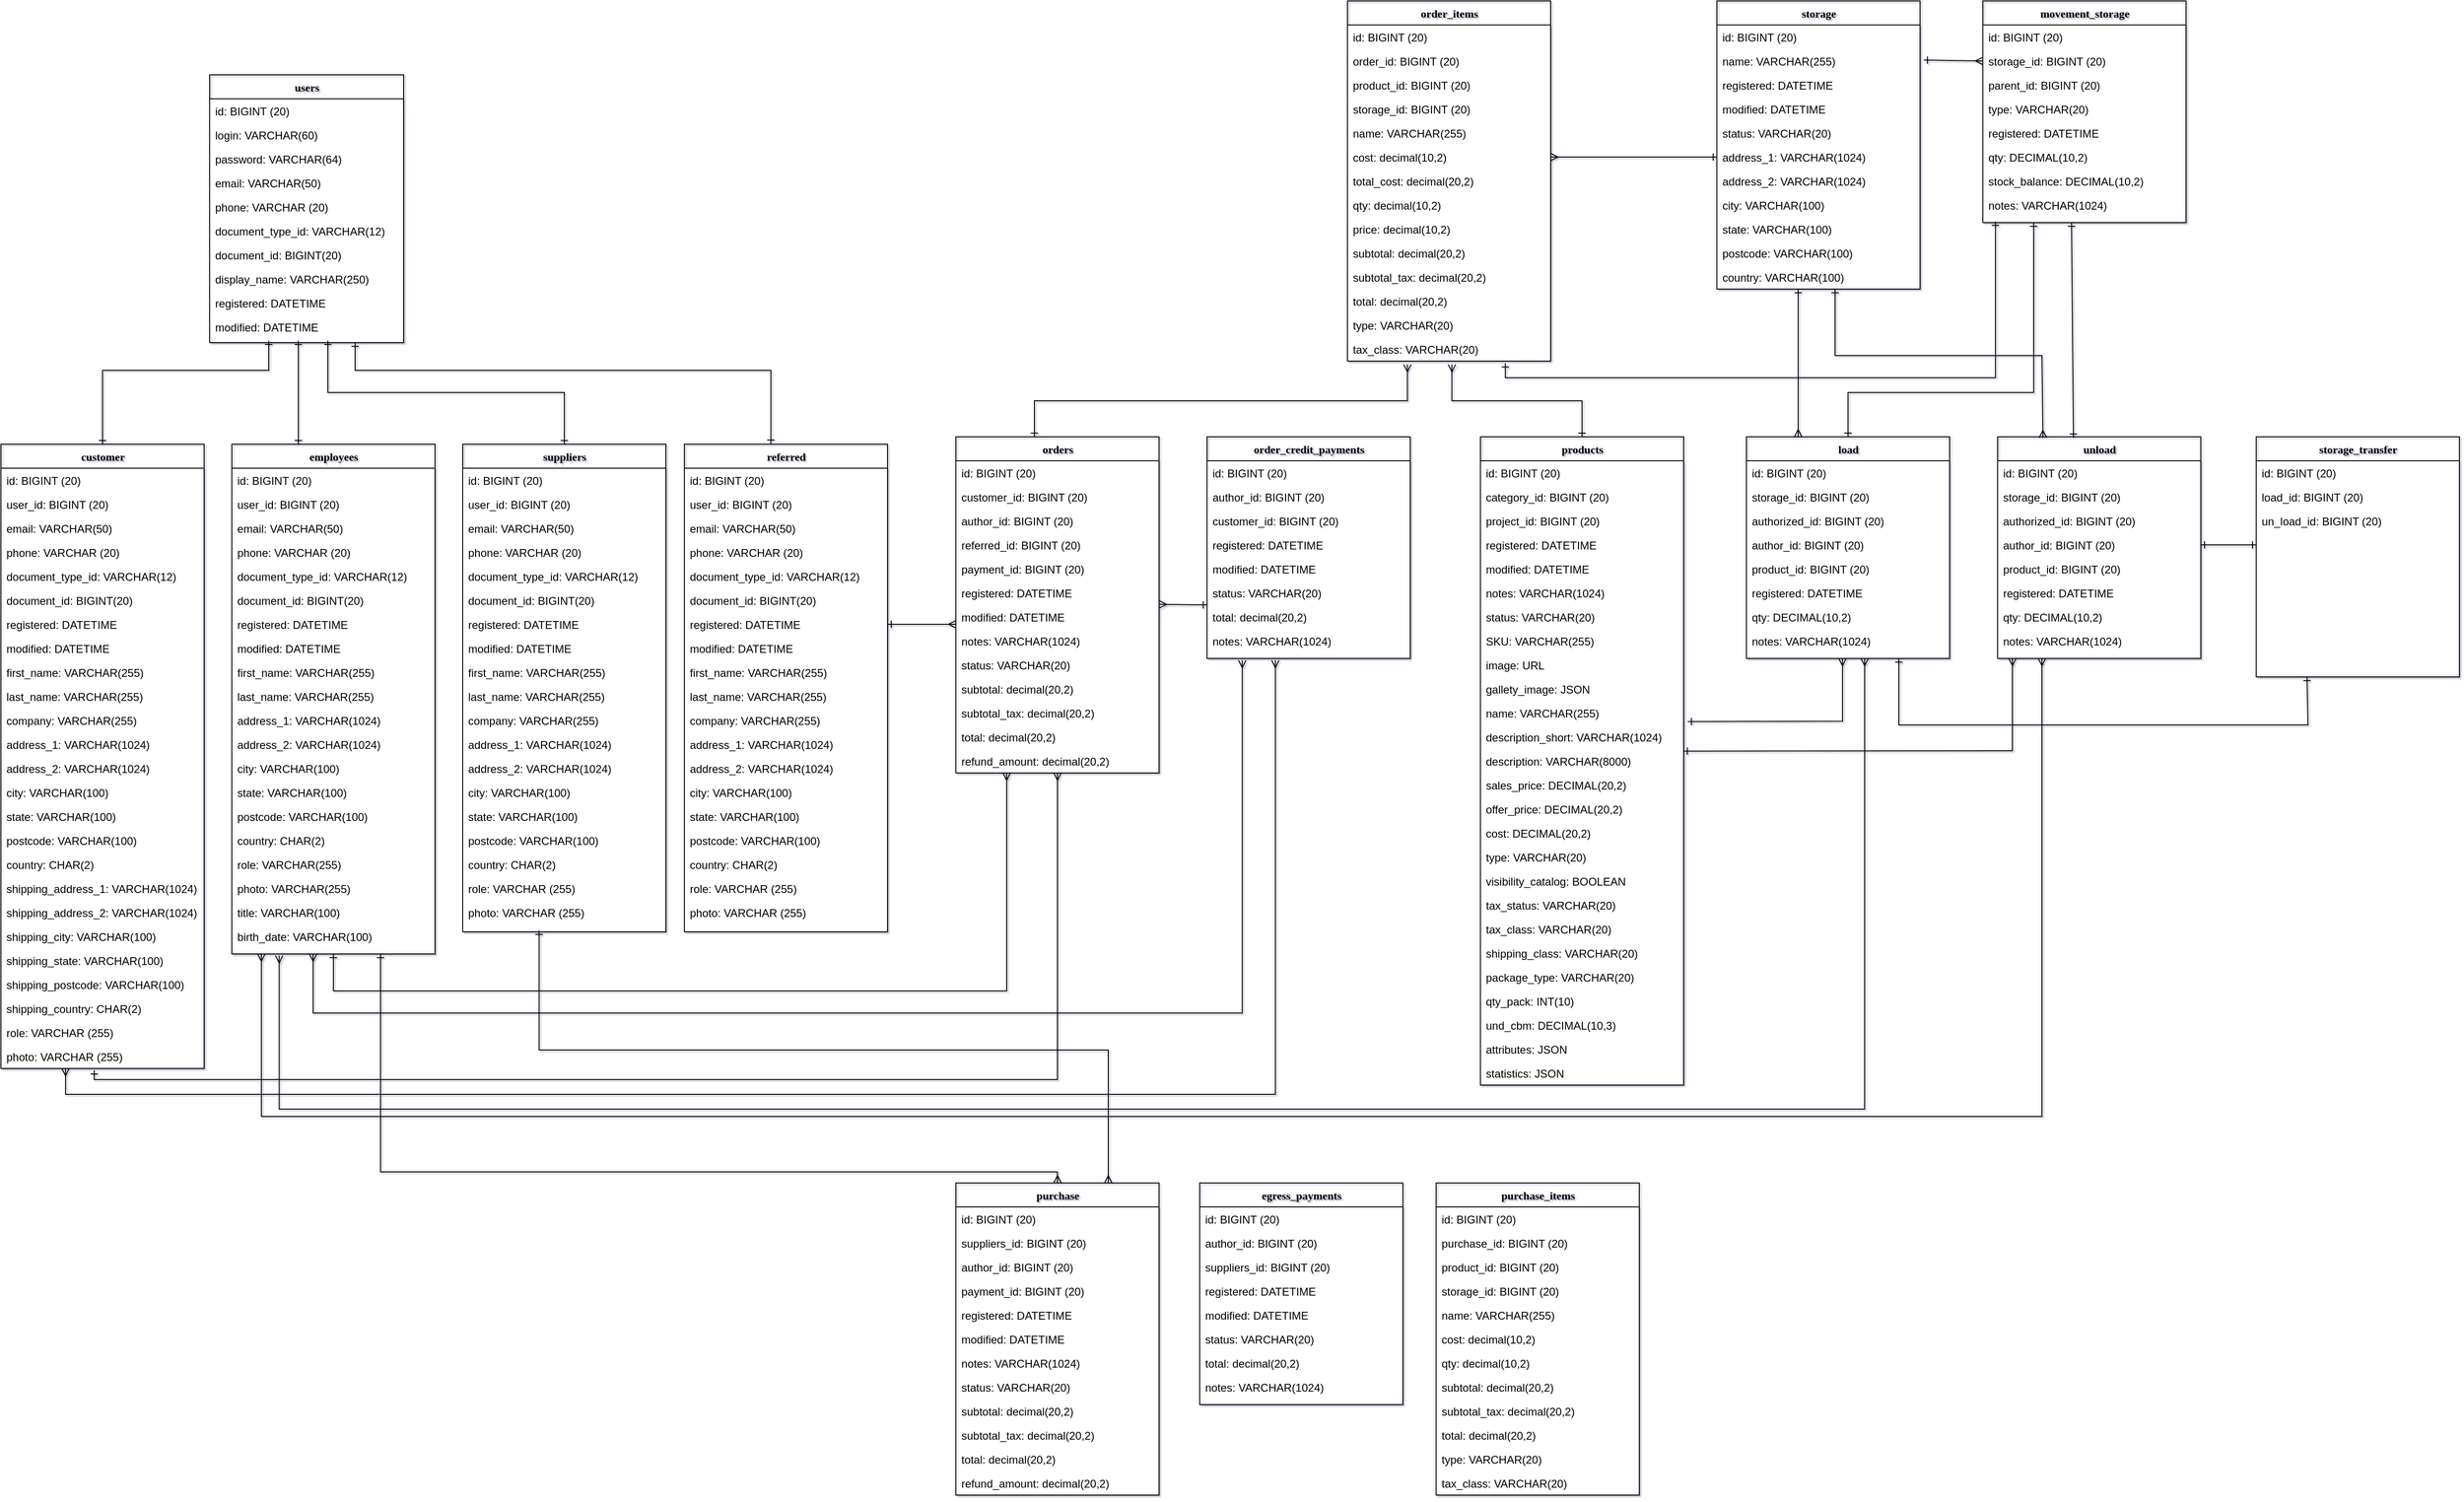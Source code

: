 <mxfile version="20.5.1" type="github">
  <diagram name="Page-1" id="9f46799a-70d6-7492-0946-bef42562c5a5">
    <mxGraphModel dx="556" dy="3380" grid="1" gridSize="8" guides="1" tooltips="1" connect="1" arrows="1" fold="1" page="1" pageScale="1" pageWidth="9000" pageHeight="3000" background="none" math="0" shadow="1">
      <root>
        <mxCell id="0" />
        <mxCell id="1" parent="0" />
        <mxCell id="VR0u80_VKsv71wtrGtez-1" value="users" style="swimlane;html=1;fontStyle=1;align=center;verticalAlign=top;childLayout=stackLayout;horizontal=1;startSize=26;horizontalStack=0;resizeParent=1;resizeLast=0;collapsible=1;marginBottom=0;swimlaneFillColor=#ffffff;rounded=0;shadow=0;comic=0;labelBackgroundColor=none;strokeWidth=1;fillColor=none;fontFamily=Verdana;fontSize=12" parent="1" vertex="1">
          <mxGeometry x="256" width="210" height="290" as="geometry" />
        </mxCell>
        <mxCell id="VR0u80_VKsv71wtrGtez-2" value="id: BIGINT (20)" style="text;html=1;strokeColor=none;fillColor=none;align=left;verticalAlign=top;spacingLeft=4;spacingRight=4;whiteSpace=wrap;overflow=hidden;rotatable=0;points=[[0,0.5],[1,0.5]];portConstraint=eastwest;" parent="VR0u80_VKsv71wtrGtez-1" vertex="1">
          <mxGeometry y="26" width="210" height="26" as="geometry" />
        </mxCell>
        <mxCell id="VR0u80_VKsv71wtrGtez-3" value="login: VARCHAR(60)" style="text;html=1;strokeColor=none;fillColor=none;align=left;verticalAlign=top;spacingLeft=4;spacingRight=4;whiteSpace=wrap;overflow=hidden;rotatable=0;points=[[0,0.5],[1,0.5]];portConstraint=eastwest;" parent="VR0u80_VKsv71wtrGtez-1" vertex="1">
          <mxGeometry y="52" width="210" height="26" as="geometry" />
        </mxCell>
        <mxCell id="VR0u80_VKsv71wtrGtez-4" value="password: VARCHAR(64)" style="text;html=1;strokeColor=none;fillColor=none;align=left;verticalAlign=top;spacingLeft=4;spacingRight=4;whiteSpace=wrap;overflow=hidden;rotatable=0;points=[[0,0.5],[1,0.5]];portConstraint=eastwest;" parent="VR0u80_VKsv71wtrGtez-1" vertex="1">
          <mxGeometry y="78" width="210" height="26" as="geometry" />
        </mxCell>
        <mxCell id="VR0u80_VKsv71wtrGtez-5" value="email: VARCHAR(50)" style="text;html=1;strokeColor=none;fillColor=none;align=left;verticalAlign=top;spacingLeft=4;spacingRight=4;whiteSpace=wrap;overflow=hidden;rotatable=0;points=[[0,0.5],[1,0.5]];portConstraint=eastwest;" parent="VR0u80_VKsv71wtrGtez-1" vertex="1">
          <mxGeometry y="104" width="210" height="26" as="geometry" />
        </mxCell>
        <mxCell id="VR0u80_VKsv71wtrGtez-22" value="phone: VARCHAR (20)" style="text;html=1;strokeColor=none;fillColor=none;align=left;verticalAlign=top;spacingLeft=4;spacingRight=4;whiteSpace=wrap;overflow=hidden;rotatable=0;points=[[0,0.5],[1,0.5]];portConstraint=eastwest;" parent="VR0u80_VKsv71wtrGtez-1" vertex="1">
          <mxGeometry y="130" width="210" height="26" as="geometry" />
        </mxCell>
        <mxCell id="VR0u80_VKsv71wtrGtez-24" value="document_type_id: VARCHAR(12)" style="text;html=1;strokeColor=none;fillColor=none;align=left;verticalAlign=top;spacingLeft=4;spacingRight=4;whiteSpace=wrap;overflow=hidden;rotatable=0;points=[[0,0.5],[1,0.5]];portConstraint=eastwest;" parent="VR0u80_VKsv71wtrGtez-1" vertex="1">
          <mxGeometry y="156" width="210" height="26" as="geometry" />
        </mxCell>
        <mxCell id="VR0u80_VKsv71wtrGtez-23" value="document_id: BIGINT(20)" style="text;html=1;strokeColor=none;fillColor=none;align=left;verticalAlign=top;spacingLeft=4;spacingRight=4;whiteSpace=wrap;overflow=hidden;rotatable=0;points=[[0,0.5],[1,0.5]];portConstraint=eastwest;" parent="VR0u80_VKsv71wtrGtez-1" vertex="1">
          <mxGeometry y="182" width="210" height="26" as="geometry" />
        </mxCell>
        <mxCell id="VR0u80_VKsv71wtrGtez-26" value="display_name: VARCHAR(250)" style="text;html=1;strokeColor=none;fillColor=none;align=left;verticalAlign=top;spacingLeft=4;spacingRight=4;whiteSpace=wrap;overflow=hidden;rotatable=0;points=[[0,0.5],[1,0.5]];portConstraint=eastwest;" parent="VR0u80_VKsv71wtrGtez-1" vertex="1">
          <mxGeometry y="208" width="210" height="26" as="geometry" />
        </mxCell>
        <mxCell id="VR0u80_VKsv71wtrGtez-6" value="registered: DATETIME" style="text;html=1;strokeColor=none;fillColor=none;align=left;verticalAlign=top;spacingLeft=4;spacingRight=4;whiteSpace=wrap;overflow=hidden;rotatable=0;points=[[0,0.5],[1,0.5]];portConstraint=eastwest;" parent="VR0u80_VKsv71wtrGtez-1" vertex="1">
          <mxGeometry y="234" width="210" height="26" as="geometry" />
        </mxCell>
        <mxCell id="VR0u80_VKsv71wtrGtez-7" value="modified: DATETIME" style="text;html=1;strokeColor=none;fillColor=none;align=left;verticalAlign=top;spacingLeft=4;spacingRight=4;whiteSpace=wrap;overflow=hidden;rotatable=0;points=[[0,0.5],[1,0.5]];portConstraint=eastwest;" parent="VR0u80_VKsv71wtrGtez-1" vertex="1">
          <mxGeometry y="260" width="210" height="26" as="geometry" />
        </mxCell>
        <mxCell id="VR0u80_VKsv71wtrGtez-37" value="customer" style="swimlane;html=1;fontStyle=1;align=center;verticalAlign=top;childLayout=stackLayout;horizontal=1;startSize=26;horizontalStack=0;resizeParent=1;resizeLast=0;collapsible=1;marginBottom=0;swimlaneFillColor=#ffffff;rounded=0;shadow=0;comic=0;labelBackgroundColor=none;strokeWidth=1;fillColor=none;fontFamily=Verdana;fontSize=12" parent="1" vertex="1">
          <mxGeometry x="30" y="400" width="220" height="676" as="geometry" />
        </mxCell>
        <mxCell id="VR0u80_VKsv71wtrGtez-38" value="id: BIGINT (20)" style="text;html=1;strokeColor=none;fillColor=none;align=left;verticalAlign=top;spacingLeft=4;spacingRight=4;whiteSpace=wrap;overflow=hidden;rotatable=0;points=[[0,0.5],[1,0.5]];portConstraint=eastwest;" parent="VR0u80_VKsv71wtrGtez-37" vertex="1">
          <mxGeometry y="26" width="220" height="26" as="geometry" />
        </mxCell>
        <mxCell id="VR0u80_VKsv71wtrGtez-65" value="user_id: BIGINT (20)" style="text;html=1;strokeColor=none;fillColor=none;align=left;verticalAlign=top;spacingLeft=4;spacingRight=4;whiteSpace=wrap;overflow=hidden;rotatable=0;points=[[0,0.5],[1,0.5]];portConstraint=eastwest;" parent="VR0u80_VKsv71wtrGtez-37" vertex="1">
          <mxGeometry y="52" width="220" height="26" as="geometry" />
        </mxCell>
        <mxCell id="VR0u80_VKsv71wtrGtez-41" value="email: VARCHAR(50)" style="text;html=1;strokeColor=none;fillColor=none;align=left;verticalAlign=top;spacingLeft=4;spacingRight=4;whiteSpace=wrap;overflow=hidden;rotatable=0;points=[[0,0.5],[1,0.5]];portConstraint=eastwest;" parent="VR0u80_VKsv71wtrGtez-37" vertex="1">
          <mxGeometry y="78" width="220" height="26" as="geometry" />
        </mxCell>
        <mxCell id="VR0u80_VKsv71wtrGtez-42" value="phone: VARCHAR (20)" style="text;html=1;strokeColor=none;fillColor=none;align=left;verticalAlign=top;spacingLeft=4;spacingRight=4;whiteSpace=wrap;overflow=hidden;rotatable=0;points=[[0,0.5],[1,0.5]];portConstraint=eastwest;" parent="VR0u80_VKsv71wtrGtez-37" vertex="1">
          <mxGeometry y="104" width="220" height="26" as="geometry" />
        </mxCell>
        <mxCell id="VR0u80_VKsv71wtrGtez-43" value="document_type_id: VARCHAR(12)" style="text;html=1;strokeColor=none;fillColor=none;align=left;verticalAlign=top;spacingLeft=4;spacingRight=4;whiteSpace=wrap;overflow=hidden;rotatable=0;points=[[0,0.5],[1,0.5]];portConstraint=eastwest;" parent="VR0u80_VKsv71wtrGtez-37" vertex="1">
          <mxGeometry y="130" width="220" height="26" as="geometry" />
        </mxCell>
        <mxCell id="VR0u80_VKsv71wtrGtez-44" value="document_id: BIGINT(20)" style="text;html=1;strokeColor=none;fillColor=none;align=left;verticalAlign=top;spacingLeft=4;spacingRight=4;whiteSpace=wrap;overflow=hidden;rotatable=0;points=[[0,0.5],[1,0.5]];portConstraint=eastwest;" parent="VR0u80_VKsv71wtrGtez-37" vertex="1">
          <mxGeometry y="156" width="220" height="26" as="geometry" />
        </mxCell>
        <mxCell id="VR0u80_VKsv71wtrGtez-46" value="registered: DATETIME" style="text;html=1;strokeColor=none;fillColor=none;align=left;verticalAlign=top;spacingLeft=4;spacingRight=4;whiteSpace=wrap;overflow=hidden;rotatable=0;points=[[0,0.5],[1,0.5]];portConstraint=eastwest;" parent="VR0u80_VKsv71wtrGtez-37" vertex="1">
          <mxGeometry y="182" width="220" height="26" as="geometry" />
        </mxCell>
        <mxCell id="VR0u80_VKsv71wtrGtez-47" value="modified: DATETIME" style="text;html=1;strokeColor=none;fillColor=none;align=left;verticalAlign=top;spacingLeft=4;spacingRight=4;whiteSpace=wrap;overflow=hidden;rotatable=0;points=[[0,0.5],[1,0.5]];portConstraint=eastwest;" parent="VR0u80_VKsv71wtrGtez-37" vertex="1">
          <mxGeometry y="208" width="220" height="26" as="geometry" />
        </mxCell>
        <mxCell id="VR0u80_VKsv71wtrGtez-49" value="first_name: VARCHAR(255)" style="text;html=1;strokeColor=none;fillColor=none;align=left;verticalAlign=top;spacingLeft=4;spacingRight=4;whiteSpace=wrap;overflow=hidden;rotatable=0;points=[[0,0.5],[1,0.5]];portConstraint=eastwest;" parent="VR0u80_VKsv71wtrGtez-37" vertex="1">
          <mxGeometry y="234" width="220" height="26" as="geometry" />
        </mxCell>
        <mxCell id="VR0u80_VKsv71wtrGtez-50" value="last_name: VARCHAR(255)" style="text;html=1;strokeColor=none;fillColor=none;align=left;verticalAlign=top;spacingLeft=4;spacingRight=4;whiteSpace=wrap;overflow=hidden;rotatable=0;points=[[0,0.5],[1,0.5]];portConstraint=eastwest;" parent="VR0u80_VKsv71wtrGtez-37" vertex="1">
          <mxGeometry y="260" width="220" height="26" as="geometry" />
        </mxCell>
        <mxCell id="VR0u80_VKsv71wtrGtez-51" value="company: VARCHAR(255)" style="text;html=1;strokeColor=none;fillColor=none;align=left;verticalAlign=top;spacingLeft=4;spacingRight=4;whiteSpace=wrap;overflow=hidden;rotatable=0;points=[[0,0.5],[1,0.5]];portConstraint=eastwest;" parent="VR0u80_VKsv71wtrGtez-37" vertex="1">
          <mxGeometry y="286" width="220" height="26" as="geometry" />
        </mxCell>
        <mxCell id="VR0u80_VKsv71wtrGtez-52" value="address_1: VARCHAR(1024)" style="text;html=1;strokeColor=none;fillColor=none;align=left;verticalAlign=top;spacingLeft=4;spacingRight=4;whiteSpace=wrap;overflow=hidden;rotatable=0;points=[[0,0.5],[1,0.5]];portConstraint=eastwest;" parent="VR0u80_VKsv71wtrGtez-37" vertex="1">
          <mxGeometry y="312" width="220" height="26" as="geometry" />
        </mxCell>
        <mxCell id="VR0u80_VKsv71wtrGtez-53" value="address_2: VARCHAR(1024)" style="text;html=1;strokeColor=none;fillColor=none;align=left;verticalAlign=top;spacingLeft=4;spacingRight=4;whiteSpace=wrap;overflow=hidden;rotatable=0;points=[[0,0.5],[1,0.5]];portConstraint=eastwest;" parent="VR0u80_VKsv71wtrGtez-37" vertex="1">
          <mxGeometry y="338" width="220" height="26" as="geometry" />
        </mxCell>
        <mxCell id="VR0u80_VKsv71wtrGtez-54" value="city: VARCHAR(100)" style="text;html=1;strokeColor=none;fillColor=none;align=left;verticalAlign=top;spacingLeft=4;spacingRight=4;whiteSpace=wrap;overflow=hidden;rotatable=0;points=[[0,0.5],[1,0.5]];portConstraint=eastwest;" parent="VR0u80_VKsv71wtrGtez-37" vertex="1">
          <mxGeometry y="364" width="220" height="26" as="geometry" />
        </mxCell>
        <mxCell id="VR0u80_VKsv71wtrGtez-55" value="state: VARCHAR(100)" style="text;html=1;strokeColor=none;fillColor=none;align=left;verticalAlign=top;spacingLeft=4;spacingRight=4;whiteSpace=wrap;overflow=hidden;rotatable=0;points=[[0,0.5],[1,0.5]];portConstraint=eastwest;" parent="VR0u80_VKsv71wtrGtez-37" vertex="1">
          <mxGeometry y="390" width="220" height="26" as="geometry" />
        </mxCell>
        <mxCell id="VR0u80_VKsv71wtrGtez-63" value="postcode: VARCHAR(100)" style="text;html=1;strokeColor=none;fillColor=none;align=left;verticalAlign=top;spacingLeft=4;spacingRight=4;whiteSpace=wrap;overflow=hidden;rotatable=0;points=[[0,0.5],[1,0.5]];portConstraint=eastwest;" parent="VR0u80_VKsv71wtrGtez-37" vertex="1">
          <mxGeometry y="416" width="220" height="26" as="geometry" />
        </mxCell>
        <mxCell id="VR0u80_VKsv71wtrGtez-56" value="country: CHAR(2)" style="text;html=1;strokeColor=none;fillColor=none;align=left;verticalAlign=top;spacingLeft=4;spacingRight=4;whiteSpace=wrap;overflow=hidden;rotatable=0;points=[[0,0.5],[1,0.5]];portConstraint=eastwest;" parent="VR0u80_VKsv71wtrGtez-37" vertex="1">
          <mxGeometry y="442" width="220" height="26" as="geometry" />
        </mxCell>
        <mxCell id="VR0u80_VKsv71wtrGtez-58" value="shipping_address_1: VARCHAR(1024)" style="text;html=1;strokeColor=none;fillColor=none;align=left;verticalAlign=top;spacingLeft=4;spacingRight=4;whiteSpace=wrap;overflow=hidden;rotatable=0;points=[[0,0.5],[1,0.5]];portConstraint=eastwest;" parent="VR0u80_VKsv71wtrGtez-37" vertex="1">
          <mxGeometry y="468" width="220" height="26" as="geometry" />
        </mxCell>
        <mxCell id="VR0u80_VKsv71wtrGtez-59" value="shipping_address_2: VARCHAR(1024)" style="text;html=1;strokeColor=none;fillColor=none;align=left;verticalAlign=top;spacingLeft=4;spacingRight=4;whiteSpace=wrap;overflow=hidden;rotatable=0;points=[[0,0.5],[1,0.5]];portConstraint=eastwest;" parent="VR0u80_VKsv71wtrGtez-37" vertex="1">
          <mxGeometry y="494" width="220" height="26" as="geometry" />
        </mxCell>
        <mxCell id="VR0u80_VKsv71wtrGtez-60" value="shipping_city: VARCHAR(100)" style="text;html=1;strokeColor=none;fillColor=none;align=left;verticalAlign=top;spacingLeft=4;spacingRight=4;whiteSpace=wrap;overflow=hidden;rotatable=0;points=[[0,0.5],[1,0.5]];portConstraint=eastwest;" parent="VR0u80_VKsv71wtrGtez-37" vertex="1">
          <mxGeometry y="520" width="220" height="26" as="geometry" />
        </mxCell>
        <mxCell id="VR0u80_VKsv71wtrGtez-61" value="shipping_state: VARCHAR(100)" style="text;html=1;strokeColor=none;fillColor=none;align=left;verticalAlign=top;spacingLeft=4;spacingRight=4;whiteSpace=wrap;overflow=hidden;rotatable=0;points=[[0,0.5],[1,0.5]];portConstraint=eastwest;" parent="VR0u80_VKsv71wtrGtez-37" vertex="1">
          <mxGeometry y="546" width="220" height="26" as="geometry" />
        </mxCell>
        <mxCell id="VR0u80_VKsv71wtrGtez-64" value="shipping_postcode: VARCHAR(100)" style="text;html=1;strokeColor=none;fillColor=none;align=left;verticalAlign=top;spacingLeft=4;spacingRight=4;whiteSpace=wrap;overflow=hidden;rotatable=0;points=[[0,0.5],[1,0.5]];portConstraint=eastwest;" parent="VR0u80_VKsv71wtrGtez-37" vertex="1">
          <mxGeometry y="572" width="220" height="26" as="geometry" />
        </mxCell>
        <mxCell id="VR0u80_VKsv71wtrGtez-62" value="shipping_country: CHAR(2)" style="text;html=1;strokeColor=none;fillColor=none;align=left;verticalAlign=top;spacingLeft=4;spacingRight=4;whiteSpace=wrap;overflow=hidden;rotatable=0;points=[[0,0.5],[1,0.5]];portConstraint=eastwest;" parent="VR0u80_VKsv71wtrGtez-37" vertex="1">
          <mxGeometry y="598" width="220" height="26" as="geometry" />
        </mxCell>
        <mxCell id="VR0u80_VKsv71wtrGtez-82" value="role: VARCHAR (255)" style="text;html=1;strokeColor=none;fillColor=none;align=left;verticalAlign=top;spacingLeft=4;spacingRight=4;whiteSpace=wrap;overflow=hidden;rotatable=0;points=[[0,0.5],[1,0.5]];portConstraint=eastwest;" parent="VR0u80_VKsv71wtrGtez-37" vertex="1">
          <mxGeometry y="624" width="220" height="26" as="geometry" />
        </mxCell>
        <mxCell id="VR0u80_VKsv71wtrGtez-135" value="photo: VARCHAR (255)" style="text;html=1;strokeColor=none;fillColor=none;align=left;verticalAlign=top;spacingLeft=4;spacingRight=4;whiteSpace=wrap;overflow=hidden;rotatable=0;points=[[0,0.5],[1,0.5]];portConstraint=eastwest;" parent="VR0u80_VKsv71wtrGtez-37" vertex="1">
          <mxGeometry y="650" width="220" height="26" as="geometry" />
        </mxCell>
        <mxCell id="VR0u80_VKsv71wtrGtez-108" value="employees" style="swimlane;html=1;fontStyle=1;align=center;verticalAlign=top;childLayout=stackLayout;horizontal=1;startSize=26;horizontalStack=0;resizeParent=1;resizeLast=0;collapsible=1;marginBottom=0;swimlaneFillColor=#ffffff;rounded=0;shadow=0;comic=0;labelBackgroundColor=none;strokeWidth=1;fillColor=none;fontFamily=Verdana;fontSize=12" parent="1" vertex="1">
          <mxGeometry x="280" y="400" width="220" height="552" as="geometry" />
        </mxCell>
        <mxCell id="VR0u80_VKsv71wtrGtez-109" value="id: BIGINT (20)" style="text;html=1;strokeColor=none;fillColor=none;align=left;verticalAlign=top;spacingLeft=4;spacingRight=4;whiteSpace=wrap;overflow=hidden;rotatable=0;points=[[0,0.5],[1,0.5]];portConstraint=eastwest;" parent="VR0u80_VKsv71wtrGtez-108" vertex="1">
          <mxGeometry y="26" width="220" height="26" as="geometry" />
        </mxCell>
        <mxCell id="VR0u80_VKsv71wtrGtez-110" value="user_id: BIGINT (20)" style="text;html=1;strokeColor=none;fillColor=none;align=left;verticalAlign=top;spacingLeft=4;spacingRight=4;whiteSpace=wrap;overflow=hidden;rotatable=0;points=[[0,0.5],[1,0.5]];portConstraint=eastwest;" parent="VR0u80_VKsv71wtrGtez-108" vertex="1">
          <mxGeometry y="52" width="220" height="26" as="geometry" />
        </mxCell>
        <mxCell id="VR0u80_VKsv71wtrGtez-111" value="email: VARCHAR(50)" style="text;html=1;strokeColor=none;fillColor=none;align=left;verticalAlign=top;spacingLeft=4;spacingRight=4;whiteSpace=wrap;overflow=hidden;rotatable=0;points=[[0,0.5],[1,0.5]];portConstraint=eastwest;" parent="VR0u80_VKsv71wtrGtez-108" vertex="1">
          <mxGeometry y="78" width="220" height="26" as="geometry" />
        </mxCell>
        <mxCell id="VR0u80_VKsv71wtrGtez-112" value="phone: VARCHAR (20)" style="text;html=1;strokeColor=none;fillColor=none;align=left;verticalAlign=top;spacingLeft=4;spacingRight=4;whiteSpace=wrap;overflow=hidden;rotatable=0;points=[[0,0.5],[1,0.5]];portConstraint=eastwest;" parent="VR0u80_VKsv71wtrGtez-108" vertex="1">
          <mxGeometry y="104" width="220" height="26" as="geometry" />
        </mxCell>
        <mxCell id="VR0u80_VKsv71wtrGtez-113" value="document_type_id: VARCHAR(12)" style="text;html=1;strokeColor=none;fillColor=none;align=left;verticalAlign=top;spacingLeft=4;spacingRight=4;whiteSpace=wrap;overflow=hidden;rotatable=0;points=[[0,0.5],[1,0.5]];portConstraint=eastwest;" parent="VR0u80_VKsv71wtrGtez-108" vertex="1">
          <mxGeometry y="130" width="220" height="26" as="geometry" />
        </mxCell>
        <mxCell id="VR0u80_VKsv71wtrGtez-114" value="document_id: BIGINT(20)" style="text;html=1;strokeColor=none;fillColor=none;align=left;verticalAlign=top;spacingLeft=4;spacingRight=4;whiteSpace=wrap;overflow=hidden;rotatable=0;points=[[0,0.5],[1,0.5]];portConstraint=eastwest;" parent="VR0u80_VKsv71wtrGtez-108" vertex="1">
          <mxGeometry y="156" width="220" height="26" as="geometry" />
        </mxCell>
        <mxCell id="VR0u80_VKsv71wtrGtez-115" value="registered: DATETIME" style="text;html=1;strokeColor=none;fillColor=none;align=left;verticalAlign=top;spacingLeft=4;spacingRight=4;whiteSpace=wrap;overflow=hidden;rotatable=0;points=[[0,0.5],[1,0.5]];portConstraint=eastwest;" parent="VR0u80_VKsv71wtrGtez-108" vertex="1">
          <mxGeometry y="182" width="220" height="26" as="geometry" />
        </mxCell>
        <mxCell id="VR0u80_VKsv71wtrGtez-116" value="modified: DATETIME" style="text;html=1;strokeColor=none;fillColor=none;align=left;verticalAlign=top;spacingLeft=4;spacingRight=4;whiteSpace=wrap;overflow=hidden;rotatable=0;points=[[0,0.5],[1,0.5]];portConstraint=eastwest;" parent="VR0u80_VKsv71wtrGtez-108" vertex="1">
          <mxGeometry y="208" width="220" height="26" as="geometry" />
        </mxCell>
        <mxCell id="VR0u80_VKsv71wtrGtez-117" value="first_name: VARCHAR(255)" style="text;html=1;strokeColor=none;fillColor=none;align=left;verticalAlign=top;spacingLeft=4;spacingRight=4;whiteSpace=wrap;overflow=hidden;rotatable=0;points=[[0,0.5],[1,0.5]];portConstraint=eastwest;" parent="VR0u80_VKsv71wtrGtez-108" vertex="1">
          <mxGeometry y="234" width="220" height="26" as="geometry" />
        </mxCell>
        <mxCell id="VR0u80_VKsv71wtrGtez-118" value="last_name: VARCHAR(255)" style="text;html=1;strokeColor=none;fillColor=none;align=left;verticalAlign=top;spacingLeft=4;spacingRight=4;whiteSpace=wrap;overflow=hidden;rotatable=0;points=[[0,0.5],[1,0.5]];portConstraint=eastwest;" parent="VR0u80_VKsv71wtrGtez-108" vertex="1">
          <mxGeometry y="260" width="220" height="26" as="geometry" />
        </mxCell>
        <mxCell id="VR0u80_VKsv71wtrGtez-120" value="address_1: VARCHAR(1024)" style="text;html=1;strokeColor=none;fillColor=none;align=left;verticalAlign=top;spacingLeft=4;spacingRight=4;whiteSpace=wrap;overflow=hidden;rotatable=0;points=[[0,0.5],[1,0.5]];portConstraint=eastwest;" parent="VR0u80_VKsv71wtrGtez-108" vertex="1">
          <mxGeometry y="286" width="220" height="26" as="geometry" />
        </mxCell>
        <mxCell id="VR0u80_VKsv71wtrGtez-121" value="address_2: VARCHAR(1024)" style="text;html=1;strokeColor=none;fillColor=none;align=left;verticalAlign=top;spacingLeft=4;spacingRight=4;whiteSpace=wrap;overflow=hidden;rotatable=0;points=[[0,0.5],[1,0.5]];portConstraint=eastwest;" parent="VR0u80_VKsv71wtrGtez-108" vertex="1">
          <mxGeometry y="312" width="220" height="26" as="geometry" />
        </mxCell>
        <mxCell id="VR0u80_VKsv71wtrGtez-122" value="city: VARCHAR(100)" style="text;html=1;strokeColor=none;fillColor=none;align=left;verticalAlign=top;spacingLeft=4;spacingRight=4;whiteSpace=wrap;overflow=hidden;rotatable=0;points=[[0,0.5],[1,0.5]];portConstraint=eastwest;" parent="VR0u80_VKsv71wtrGtez-108" vertex="1">
          <mxGeometry y="338" width="220" height="26" as="geometry" />
        </mxCell>
        <mxCell id="VR0u80_VKsv71wtrGtez-123" value="state: VARCHAR(100)" style="text;html=1;strokeColor=none;fillColor=none;align=left;verticalAlign=top;spacingLeft=4;spacingRight=4;whiteSpace=wrap;overflow=hidden;rotatable=0;points=[[0,0.5],[1,0.5]];portConstraint=eastwest;" parent="VR0u80_VKsv71wtrGtez-108" vertex="1">
          <mxGeometry y="364" width="220" height="26" as="geometry" />
        </mxCell>
        <mxCell id="VR0u80_VKsv71wtrGtez-124" value="postcode: VARCHAR(100)" style="text;html=1;strokeColor=none;fillColor=none;align=left;verticalAlign=top;spacingLeft=4;spacingRight=4;whiteSpace=wrap;overflow=hidden;rotatable=0;points=[[0,0.5],[1,0.5]];portConstraint=eastwest;" parent="VR0u80_VKsv71wtrGtez-108" vertex="1">
          <mxGeometry y="390" width="220" height="26" as="geometry" />
        </mxCell>
        <mxCell id="VR0u80_VKsv71wtrGtez-125" value="country: CHAR(2)" style="text;html=1;strokeColor=none;fillColor=none;align=left;verticalAlign=top;spacingLeft=4;spacingRight=4;whiteSpace=wrap;overflow=hidden;rotatable=0;points=[[0,0.5],[1,0.5]];portConstraint=eastwest;" parent="VR0u80_VKsv71wtrGtez-108" vertex="1">
          <mxGeometry y="416" width="220" height="26" as="geometry" />
        </mxCell>
        <mxCell id="VR0u80_VKsv71wtrGtez-134" value="role: VARCHAR(255)" style="text;html=1;strokeColor=none;fillColor=none;align=left;verticalAlign=top;spacingLeft=4;spacingRight=4;whiteSpace=wrap;overflow=hidden;rotatable=0;points=[[0,0.5],[1,0.5]];portConstraint=eastwest;" parent="VR0u80_VKsv71wtrGtez-108" vertex="1">
          <mxGeometry y="442" width="220" height="26" as="geometry" />
        </mxCell>
        <mxCell id="VR0u80_VKsv71wtrGtez-136" value="photo: VARCHAR(255)" style="text;html=1;strokeColor=none;fillColor=none;align=left;verticalAlign=top;spacingLeft=4;spacingRight=4;whiteSpace=wrap;overflow=hidden;rotatable=0;points=[[0,0.5],[1,0.5]];portConstraint=eastwest;" parent="VR0u80_VKsv71wtrGtez-108" vertex="1">
          <mxGeometry y="468" width="220" height="26" as="geometry" />
        </mxCell>
        <mxCell id="VR0u80_VKsv71wtrGtez-133" value="title: VARCHAR(100)" style="text;html=1;strokeColor=none;fillColor=none;align=left;verticalAlign=top;spacingLeft=4;spacingRight=4;whiteSpace=wrap;overflow=hidden;rotatable=0;points=[[0,0.5],[1,0.5]];portConstraint=eastwest;" parent="VR0u80_VKsv71wtrGtez-108" vertex="1">
          <mxGeometry y="494" width="220" height="26" as="geometry" />
        </mxCell>
        <mxCell id="VR0u80_VKsv71wtrGtez-137" value="birth_date: VARCHAR(100)" style="text;html=1;strokeColor=none;fillColor=none;align=left;verticalAlign=top;spacingLeft=4;spacingRight=4;whiteSpace=wrap;overflow=hidden;rotatable=0;points=[[0,0.5],[1,0.5]];portConstraint=eastwest;" parent="VR0u80_VKsv71wtrGtez-108" vertex="1">
          <mxGeometry y="520" width="220" height="26" as="geometry" />
        </mxCell>
        <mxCell id="VR0u80_VKsv71wtrGtez-153" value="suppliers" style="swimlane;html=1;fontStyle=1;align=center;verticalAlign=top;childLayout=stackLayout;horizontal=1;startSize=26;horizontalStack=0;resizeParent=1;resizeLast=0;collapsible=1;marginBottom=0;swimlaneFillColor=#ffffff;rounded=0;shadow=0;comic=0;labelBackgroundColor=none;strokeWidth=1;fillColor=none;fontFamily=Verdana;fontSize=12" parent="1" vertex="1">
          <mxGeometry x="530" y="400" width="220" height="528" as="geometry" />
        </mxCell>
        <mxCell id="VR0u80_VKsv71wtrGtez-154" value="id: BIGINT (20)" style="text;html=1;strokeColor=none;fillColor=none;align=left;verticalAlign=top;spacingLeft=4;spacingRight=4;whiteSpace=wrap;overflow=hidden;rotatable=0;points=[[0,0.5],[1,0.5]];portConstraint=eastwest;" parent="VR0u80_VKsv71wtrGtez-153" vertex="1">
          <mxGeometry y="26" width="220" height="26" as="geometry" />
        </mxCell>
        <mxCell id="VR0u80_VKsv71wtrGtez-155" value="user_id: BIGINT (20)" style="text;html=1;strokeColor=none;fillColor=none;align=left;verticalAlign=top;spacingLeft=4;spacingRight=4;whiteSpace=wrap;overflow=hidden;rotatable=0;points=[[0,0.5],[1,0.5]];portConstraint=eastwest;" parent="VR0u80_VKsv71wtrGtez-153" vertex="1">
          <mxGeometry y="52" width="220" height="26" as="geometry" />
        </mxCell>
        <mxCell id="VR0u80_VKsv71wtrGtez-156" value="email: VARCHAR(50)" style="text;html=1;strokeColor=none;fillColor=none;align=left;verticalAlign=top;spacingLeft=4;spacingRight=4;whiteSpace=wrap;overflow=hidden;rotatable=0;points=[[0,0.5],[1,0.5]];portConstraint=eastwest;" parent="VR0u80_VKsv71wtrGtez-153" vertex="1">
          <mxGeometry y="78" width="220" height="26" as="geometry" />
        </mxCell>
        <mxCell id="VR0u80_VKsv71wtrGtez-157" value="phone: VARCHAR (20)" style="text;html=1;strokeColor=none;fillColor=none;align=left;verticalAlign=top;spacingLeft=4;spacingRight=4;whiteSpace=wrap;overflow=hidden;rotatable=0;points=[[0,0.5],[1,0.5]];portConstraint=eastwest;" parent="VR0u80_VKsv71wtrGtez-153" vertex="1">
          <mxGeometry y="104" width="220" height="26" as="geometry" />
        </mxCell>
        <mxCell id="VR0u80_VKsv71wtrGtez-158" value="document_type_id: VARCHAR(12)" style="text;html=1;strokeColor=none;fillColor=none;align=left;verticalAlign=top;spacingLeft=4;spacingRight=4;whiteSpace=wrap;overflow=hidden;rotatable=0;points=[[0,0.5],[1,0.5]];portConstraint=eastwest;" parent="VR0u80_VKsv71wtrGtez-153" vertex="1">
          <mxGeometry y="130" width="220" height="26" as="geometry" />
        </mxCell>
        <mxCell id="VR0u80_VKsv71wtrGtez-159" value="document_id: BIGINT(20)" style="text;html=1;strokeColor=none;fillColor=none;align=left;verticalAlign=top;spacingLeft=4;spacingRight=4;whiteSpace=wrap;overflow=hidden;rotatable=0;points=[[0,0.5],[1,0.5]];portConstraint=eastwest;" parent="VR0u80_VKsv71wtrGtez-153" vertex="1">
          <mxGeometry y="156" width="220" height="26" as="geometry" />
        </mxCell>
        <mxCell id="VR0u80_VKsv71wtrGtez-160" value="registered: DATETIME" style="text;html=1;strokeColor=none;fillColor=none;align=left;verticalAlign=top;spacingLeft=4;spacingRight=4;whiteSpace=wrap;overflow=hidden;rotatable=0;points=[[0,0.5],[1,0.5]];portConstraint=eastwest;" parent="VR0u80_VKsv71wtrGtez-153" vertex="1">
          <mxGeometry y="182" width="220" height="26" as="geometry" />
        </mxCell>
        <mxCell id="VR0u80_VKsv71wtrGtez-161" value="modified: DATETIME" style="text;html=1;strokeColor=none;fillColor=none;align=left;verticalAlign=top;spacingLeft=4;spacingRight=4;whiteSpace=wrap;overflow=hidden;rotatable=0;points=[[0,0.5],[1,0.5]];portConstraint=eastwest;" parent="VR0u80_VKsv71wtrGtez-153" vertex="1">
          <mxGeometry y="208" width="220" height="26" as="geometry" />
        </mxCell>
        <mxCell id="VR0u80_VKsv71wtrGtez-162" value="first_name: VARCHAR(255)" style="text;html=1;strokeColor=none;fillColor=none;align=left;verticalAlign=top;spacingLeft=4;spacingRight=4;whiteSpace=wrap;overflow=hidden;rotatable=0;points=[[0,0.5],[1,0.5]];portConstraint=eastwest;" parent="VR0u80_VKsv71wtrGtez-153" vertex="1">
          <mxGeometry y="234" width="220" height="26" as="geometry" />
        </mxCell>
        <mxCell id="VR0u80_VKsv71wtrGtez-163" value="last_name: VARCHAR(255)" style="text;html=1;strokeColor=none;fillColor=none;align=left;verticalAlign=top;spacingLeft=4;spacingRight=4;whiteSpace=wrap;overflow=hidden;rotatable=0;points=[[0,0.5],[1,0.5]];portConstraint=eastwest;" parent="VR0u80_VKsv71wtrGtez-153" vertex="1">
          <mxGeometry y="260" width="220" height="26" as="geometry" />
        </mxCell>
        <mxCell id="VR0u80_VKsv71wtrGtez-164" value="company: VARCHAR(255)" style="text;html=1;strokeColor=none;fillColor=none;align=left;verticalAlign=top;spacingLeft=4;spacingRight=4;whiteSpace=wrap;overflow=hidden;rotatable=0;points=[[0,0.5],[1,0.5]];portConstraint=eastwest;" parent="VR0u80_VKsv71wtrGtez-153" vertex="1">
          <mxGeometry y="286" width="220" height="26" as="geometry" />
        </mxCell>
        <mxCell id="VR0u80_VKsv71wtrGtez-165" value="address_1: VARCHAR(1024)" style="text;html=1;strokeColor=none;fillColor=none;align=left;verticalAlign=top;spacingLeft=4;spacingRight=4;whiteSpace=wrap;overflow=hidden;rotatable=0;points=[[0,0.5],[1,0.5]];portConstraint=eastwest;" parent="VR0u80_VKsv71wtrGtez-153" vertex="1">
          <mxGeometry y="312" width="220" height="26" as="geometry" />
        </mxCell>
        <mxCell id="VR0u80_VKsv71wtrGtez-166" value="address_2: VARCHAR(1024)" style="text;html=1;strokeColor=none;fillColor=none;align=left;verticalAlign=top;spacingLeft=4;spacingRight=4;whiteSpace=wrap;overflow=hidden;rotatable=0;points=[[0,0.5],[1,0.5]];portConstraint=eastwest;" parent="VR0u80_VKsv71wtrGtez-153" vertex="1">
          <mxGeometry y="338" width="220" height="26" as="geometry" />
        </mxCell>
        <mxCell id="VR0u80_VKsv71wtrGtez-167" value="city: VARCHAR(100)" style="text;html=1;strokeColor=none;fillColor=none;align=left;verticalAlign=top;spacingLeft=4;spacingRight=4;whiteSpace=wrap;overflow=hidden;rotatable=0;points=[[0,0.5],[1,0.5]];portConstraint=eastwest;" parent="VR0u80_VKsv71wtrGtez-153" vertex="1">
          <mxGeometry y="364" width="220" height="26" as="geometry" />
        </mxCell>
        <mxCell id="VR0u80_VKsv71wtrGtez-168" value="state: VARCHAR(100)" style="text;html=1;strokeColor=none;fillColor=none;align=left;verticalAlign=top;spacingLeft=4;spacingRight=4;whiteSpace=wrap;overflow=hidden;rotatable=0;points=[[0,0.5],[1,0.5]];portConstraint=eastwest;" parent="VR0u80_VKsv71wtrGtez-153" vertex="1">
          <mxGeometry y="390" width="220" height="26" as="geometry" />
        </mxCell>
        <mxCell id="VR0u80_VKsv71wtrGtez-169" value="postcode: VARCHAR(100)" style="text;html=1;strokeColor=none;fillColor=none;align=left;verticalAlign=top;spacingLeft=4;spacingRight=4;whiteSpace=wrap;overflow=hidden;rotatable=0;points=[[0,0.5],[1,0.5]];portConstraint=eastwest;" parent="VR0u80_VKsv71wtrGtez-153" vertex="1">
          <mxGeometry y="416" width="220" height="26" as="geometry" />
        </mxCell>
        <mxCell id="VR0u80_VKsv71wtrGtez-170" value="country: CHAR(2)" style="text;html=1;strokeColor=none;fillColor=none;align=left;verticalAlign=top;spacingLeft=4;spacingRight=4;whiteSpace=wrap;overflow=hidden;rotatable=0;points=[[0,0.5],[1,0.5]];portConstraint=eastwest;" parent="VR0u80_VKsv71wtrGtez-153" vertex="1">
          <mxGeometry y="442" width="220" height="26" as="geometry" />
        </mxCell>
        <mxCell id="VR0u80_VKsv71wtrGtez-177" value="role: VARCHAR (255)" style="text;html=1;strokeColor=none;fillColor=none;align=left;verticalAlign=top;spacingLeft=4;spacingRight=4;whiteSpace=wrap;overflow=hidden;rotatable=0;points=[[0,0.5],[1,0.5]];portConstraint=eastwest;" parent="VR0u80_VKsv71wtrGtez-153" vertex="1">
          <mxGeometry y="468" width="220" height="26" as="geometry" />
        </mxCell>
        <mxCell id="VR0u80_VKsv71wtrGtez-178" value="photo: VARCHAR (255)" style="text;html=1;strokeColor=none;fillColor=none;align=left;verticalAlign=top;spacingLeft=4;spacingRight=4;whiteSpace=wrap;overflow=hidden;rotatable=0;points=[[0,0.5],[1,0.5]];portConstraint=eastwest;" parent="VR0u80_VKsv71wtrGtez-153" vertex="1">
          <mxGeometry y="494" width="220" height="26" as="geometry" />
        </mxCell>
        <mxCell id="VR0u80_VKsv71wtrGtez-181" value="referred" style="swimlane;html=1;fontStyle=1;align=center;verticalAlign=top;childLayout=stackLayout;horizontal=1;startSize=26;horizontalStack=0;resizeParent=1;resizeLast=0;collapsible=1;marginBottom=0;swimlaneFillColor=#ffffff;rounded=0;shadow=0;comic=0;labelBackgroundColor=none;strokeWidth=1;fillColor=none;fontFamily=Verdana;fontSize=12" parent="1" vertex="1">
          <mxGeometry x="770" y="400" width="220" height="528" as="geometry" />
        </mxCell>
        <mxCell id="VR0u80_VKsv71wtrGtez-182" value="id: BIGINT (20)" style="text;html=1;strokeColor=none;fillColor=none;align=left;verticalAlign=top;spacingLeft=4;spacingRight=4;whiteSpace=wrap;overflow=hidden;rotatable=0;points=[[0,0.5],[1,0.5]];portConstraint=eastwest;" parent="VR0u80_VKsv71wtrGtez-181" vertex="1">
          <mxGeometry y="26" width="220" height="26" as="geometry" />
        </mxCell>
        <mxCell id="VR0u80_VKsv71wtrGtez-183" value="user_id: BIGINT (20)" style="text;html=1;strokeColor=none;fillColor=none;align=left;verticalAlign=top;spacingLeft=4;spacingRight=4;whiteSpace=wrap;overflow=hidden;rotatable=0;points=[[0,0.5],[1,0.5]];portConstraint=eastwest;" parent="VR0u80_VKsv71wtrGtez-181" vertex="1">
          <mxGeometry y="52" width="220" height="26" as="geometry" />
        </mxCell>
        <mxCell id="VR0u80_VKsv71wtrGtez-184" value="email: VARCHAR(50)" style="text;html=1;strokeColor=none;fillColor=none;align=left;verticalAlign=top;spacingLeft=4;spacingRight=4;whiteSpace=wrap;overflow=hidden;rotatable=0;points=[[0,0.5],[1,0.5]];portConstraint=eastwest;" parent="VR0u80_VKsv71wtrGtez-181" vertex="1">
          <mxGeometry y="78" width="220" height="26" as="geometry" />
        </mxCell>
        <mxCell id="VR0u80_VKsv71wtrGtez-185" value="phone: VARCHAR (20)" style="text;html=1;strokeColor=none;fillColor=none;align=left;verticalAlign=top;spacingLeft=4;spacingRight=4;whiteSpace=wrap;overflow=hidden;rotatable=0;points=[[0,0.5],[1,0.5]];portConstraint=eastwest;" parent="VR0u80_VKsv71wtrGtez-181" vertex="1">
          <mxGeometry y="104" width="220" height="26" as="geometry" />
        </mxCell>
        <mxCell id="VR0u80_VKsv71wtrGtez-186" value="document_type_id: VARCHAR(12)" style="text;html=1;strokeColor=none;fillColor=none;align=left;verticalAlign=top;spacingLeft=4;spacingRight=4;whiteSpace=wrap;overflow=hidden;rotatable=0;points=[[0,0.5],[1,0.5]];portConstraint=eastwest;" parent="VR0u80_VKsv71wtrGtez-181" vertex="1">
          <mxGeometry y="130" width="220" height="26" as="geometry" />
        </mxCell>
        <mxCell id="VR0u80_VKsv71wtrGtez-187" value="document_id: BIGINT(20)" style="text;html=1;strokeColor=none;fillColor=none;align=left;verticalAlign=top;spacingLeft=4;spacingRight=4;whiteSpace=wrap;overflow=hidden;rotatable=0;points=[[0,0.5],[1,0.5]];portConstraint=eastwest;" parent="VR0u80_VKsv71wtrGtez-181" vertex="1">
          <mxGeometry y="156" width="220" height="26" as="geometry" />
        </mxCell>
        <mxCell id="VR0u80_VKsv71wtrGtez-188" value="registered: DATETIME" style="text;html=1;strokeColor=none;fillColor=none;align=left;verticalAlign=top;spacingLeft=4;spacingRight=4;whiteSpace=wrap;overflow=hidden;rotatable=0;points=[[0,0.5],[1,0.5]];portConstraint=eastwest;" parent="VR0u80_VKsv71wtrGtez-181" vertex="1">
          <mxGeometry y="182" width="220" height="26" as="geometry" />
        </mxCell>
        <mxCell id="VR0u80_VKsv71wtrGtez-189" value="modified: DATETIME" style="text;html=1;strokeColor=none;fillColor=none;align=left;verticalAlign=top;spacingLeft=4;spacingRight=4;whiteSpace=wrap;overflow=hidden;rotatable=0;points=[[0,0.5],[1,0.5]];portConstraint=eastwest;" parent="VR0u80_VKsv71wtrGtez-181" vertex="1">
          <mxGeometry y="208" width="220" height="26" as="geometry" />
        </mxCell>
        <mxCell id="VR0u80_VKsv71wtrGtez-190" value="first_name: VARCHAR(255)" style="text;html=1;strokeColor=none;fillColor=none;align=left;verticalAlign=top;spacingLeft=4;spacingRight=4;whiteSpace=wrap;overflow=hidden;rotatable=0;points=[[0,0.5],[1,0.5]];portConstraint=eastwest;" parent="VR0u80_VKsv71wtrGtez-181" vertex="1">
          <mxGeometry y="234" width="220" height="26" as="geometry" />
        </mxCell>
        <mxCell id="VR0u80_VKsv71wtrGtez-191" value="last_name: VARCHAR(255)" style="text;html=1;strokeColor=none;fillColor=none;align=left;verticalAlign=top;spacingLeft=4;spacingRight=4;whiteSpace=wrap;overflow=hidden;rotatable=0;points=[[0,0.5],[1,0.5]];portConstraint=eastwest;" parent="VR0u80_VKsv71wtrGtez-181" vertex="1">
          <mxGeometry y="260" width="220" height="26" as="geometry" />
        </mxCell>
        <mxCell id="VR0u80_VKsv71wtrGtez-192" value="company: VARCHAR(255)" style="text;html=1;strokeColor=none;fillColor=none;align=left;verticalAlign=top;spacingLeft=4;spacingRight=4;whiteSpace=wrap;overflow=hidden;rotatable=0;points=[[0,0.5],[1,0.5]];portConstraint=eastwest;" parent="VR0u80_VKsv71wtrGtez-181" vertex="1">
          <mxGeometry y="286" width="220" height="26" as="geometry" />
        </mxCell>
        <mxCell id="VR0u80_VKsv71wtrGtez-193" value="address_1: VARCHAR(1024)" style="text;html=1;strokeColor=none;fillColor=none;align=left;verticalAlign=top;spacingLeft=4;spacingRight=4;whiteSpace=wrap;overflow=hidden;rotatable=0;points=[[0,0.5],[1,0.5]];portConstraint=eastwest;" parent="VR0u80_VKsv71wtrGtez-181" vertex="1">
          <mxGeometry y="312" width="220" height="26" as="geometry" />
        </mxCell>
        <mxCell id="VR0u80_VKsv71wtrGtez-194" value="address_2: VARCHAR(1024)" style="text;html=1;strokeColor=none;fillColor=none;align=left;verticalAlign=top;spacingLeft=4;spacingRight=4;whiteSpace=wrap;overflow=hidden;rotatable=0;points=[[0,0.5],[1,0.5]];portConstraint=eastwest;" parent="VR0u80_VKsv71wtrGtez-181" vertex="1">
          <mxGeometry y="338" width="220" height="26" as="geometry" />
        </mxCell>
        <mxCell id="VR0u80_VKsv71wtrGtez-195" value="city: VARCHAR(100)" style="text;html=1;strokeColor=none;fillColor=none;align=left;verticalAlign=top;spacingLeft=4;spacingRight=4;whiteSpace=wrap;overflow=hidden;rotatable=0;points=[[0,0.5],[1,0.5]];portConstraint=eastwest;" parent="VR0u80_VKsv71wtrGtez-181" vertex="1">
          <mxGeometry y="364" width="220" height="26" as="geometry" />
        </mxCell>
        <mxCell id="VR0u80_VKsv71wtrGtez-196" value="state: VARCHAR(100)" style="text;html=1;strokeColor=none;fillColor=none;align=left;verticalAlign=top;spacingLeft=4;spacingRight=4;whiteSpace=wrap;overflow=hidden;rotatable=0;points=[[0,0.5],[1,0.5]];portConstraint=eastwest;" parent="VR0u80_VKsv71wtrGtez-181" vertex="1">
          <mxGeometry y="390" width="220" height="26" as="geometry" />
        </mxCell>
        <mxCell id="VR0u80_VKsv71wtrGtez-197" value="postcode: VARCHAR(100)" style="text;html=1;strokeColor=none;fillColor=none;align=left;verticalAlign=top;spacingLeft=4;spacingRight=4;whiteSpace=wrap;overflow=hidden;rotatable=0;points=[[0,0.5],[1,0.5]];portConstraint=eastwest;" parent="VR0u80_VKsv71wtrGtez-181" vertex="1">
          <mxGeometry y="416" width="220" height="26" as="geometry" />
        </mxCell>
        <mxCell id="VR0u80_VKsv71wtrGtez-198" value="country: CHAR(2)" style="text;html=1;strokeColor=none;fillColor=none;align=left;verticalAlign=top;spacingLeft=4;spacingRight=4;whiteSpace=wrap;overflow=hidden;rotatable=0;points=[[0,0.5],[1,0.5]];portConstraint=eastwest;" parent="VR0u80_VKsv71wtrGtez-181" vertex="1">
          <mxGeometry y="442" width="220" height="26" as="geometry" />
        </mxCell>
        <mxCell id="VR0u80_VKsv71wtrGtez-199" value="role: VARCHAR (255)" style="text;html=1;strokeColor=none;fillColor=none;align=left;verticalAlign=top;spacingLeft=4;spacingRight=4;whiteSpace=wrap;overflow=hidden;rotatable=0;points=[[0,0.5],[1,0.5]];portConstraint=eastwest;" parent="VR0u80_VKsv71wtrGtez-181" vertex="1">
          <mxGeometry y="468" width="220" height="26" as="geometry" />
        </mxCell>
        <mxCell id="VR0u80_VKsv71wtrGtez-200" value="photo: VARCHAR (255)" style="text;html=1;strokeColor=none;fillColor=none;align=left;verticalAlign=top;spacingLeft=4;spacingRight=4;whiteSpace=wrap;overflow=hidden;rotatable=0;points=[[0,0.5],[1,0.5]];portConstraint=eastwest;" parent="VR0u80_VKsv71wtrGtez-181" vertex="1">
          <mxGeometry y="494" width="220" height="26" as="geometry" />
        </mxCell>
        <mxCell id="VR0u80_VKsv71wtrGtez-204" value="orders" style="swimlane;html=1;fontStyle=1;align=center;verticalAlign=top;childLayout=stackLayout;horizontal=1;startSize=26;horizontalStack=0;resizeParent=1;resizeLast=0;collapsible=1;marginBottom=0;swimlaneFillColor=#ffffff;rounded=0;shadow=0;comic=0;labelBackgroundColor=none;strokeWidth=1;fillColor=none;fontFamily=Verdana;fontSize=12" parent="1" vertex="1">
          <mxGeometry x="1064" y="392" width="220" height="364" as="geometry" />
        </mxCell>
        <mxCell id="VR0u80_VKsv71wtrGtez-205" value="id: BIGINT (20)" style="text;html=1;strokeColor=none;fillColor=none;align=left;verticalAlign=top;spacingLeft=4;spacingRight=4;whiteSpace=wrap;overflow=hidden;rotatable=0;points=[[0,0.5],[1,0.5]];portConstraint=eastwest;" parent="VR0u80_VKsv71wtrGtez-204" vertex="1">
          <mxGeometry y="26" width="220" height="26" as="geometry" />
        </mxCell>
        <mxCell id="VR0u80_VKsv71wtrGtez-206" value="customer_id: BIGINT (20)" style="text;html=1;strokeColor=none;fillColor=none;align=left;verticalAlign=top;spacingLeft=4;spacingRight=4;whiteSpace=wrap;overflow=hidden;rotatable=0;points=[[0,0.5],[1,0.5]];portConstraint=eastwest;" parent="VR0u80_VKsv71wtrGtez-204" vertex="1">
          <mxGeometry y="52" width="220" height="26" as="geometry" />
        </mxCell>
        <mxCell id="VR0u80_VKsv71wtrGtez-239" value="author_id: BIGINT (20)" style="text;html=1;strokeColor=none;fillColor=none;align=left;verticalAlign=top;spacingLeft=4;spacingRight=4;whiteSpace=wrap;overflow=hidden;rotatable=0;points=[[0,0.5],[1,0.5]];portConstraint=eastwest;" parent="VR0u80_VKsv71wtrGtez-204" vertex="1">
          <mxGeometry y="78" width="220" height="26" as="geometry" />
        </mxCell>
        <mxCell id="VR0u80_VKsv71wtrGtez-249" value="referred_id: BIGINT (20)" style="text;html=1;strokeColor=none;fillColor=none;align=left;verticalAlign=top;spacingLeft=4;spacingRight=4;whiteSpace=wrap;overflow=hidden;rotatable=0;points=[[0,0.5],[1,0.5]];portConstraint=eastwest;" parent="VR0u80_VKsv71wtrGtez-204" vertex="1">
          <mxGeometry y="104" width="220" height="26" as="geometry" />
        </mxCell>
        <mxCell id="VR0u80_VKsv71wtrGtez-282" value="payment_id: BIGINT (20)" style="text;html=1;strokeColor=none;fillColor=none;align=left;verticalAlign=top;spacingLeft=4;spacingRight=4;whiteSpace=wrap;overflow=hidden;rotatable=0;points=[[0,0.5],[1,0.5]];portConstraint=eastwest;" parent="VR0u80_VKsv71wtrGtez-204" vertex="1">
          <mxGeometry y="130" width="220" height="26" as="geometry" />
        </mxCell>
        <mxCell id="VR0u80_VKsv71wtrGtez-211" value="registered: DATETIME" style="text;html=1;strokeColor=none;fillColor=none;align=left;verticalAlign=top;spacingLeft=4;spacingRight=4;whiteSpace=wrap;overflow=hidden;rotatable=0;points=[[0,0.5],[1,0.5]];portConstraint=eastwest;" parent="VR0u80_VKsv71wtrGtez-204" vertex="1">
          <mxGeometry y="156" width="220" height="26" as="geometry" />
        </mxCell>
        <mxCell id="VR0u80_VKsv71wtrGtez-212" value="modified: DATETIME" style="text;html=1;strokeColor=none;fillColor=none;align=left;verticalAlign=top;spacingLeft=4;spacingRight=4;whiteSpace=wrap;overflow=hidden;rotatable=0;points=[[0,0.5],[1,0.5]];portConstraint=eastwest;" parent="VR0u80_VKsv71wtrGtez-204" vertex="1">
          <mxGeometry y="182" width="220" height="26" as="geometry" />
        </mxCell>
        <mxCell id="VR0u80_VKsv71wtrGtez-252" value="notes: VARCHAR(1024)" style="text;html=1;strokeColor=none;fillColor=none;align=left;verticalAlign=top;spacingLeft=4;spacingRight=4;whiteSpace=wrap;overflow=hidden;rotatable=0;points=[[0,0.5],[1,0.5]];portConstraint=eastwest;" parent="VR0u80_VKsv71wtrGtez-204" vertex="1">
          <mxGeometry y="208" width="220" height="26" as="geometry" />
        </mxCell>
        <mxCell id="VR0u80_VKsv71wtrGtez-253" value="status: VARCHAR(20)" style="text;html=1;strokeColor=none;fillColor=none;align=left;verticalAlign=top;spacingLeft=4;spacingRight=4;whiteSpace=wrap;overflow=hidden;rotatable=0;points=[[0,0.5],[1,0.5]];portConstraint=eastwest;" parent="VR0u80_VKsv71wtrGtez-204" vertex="1">
          <mxGeometry y="234" width="220" height="26" as="geometry" />
        </mxCell>
        <mxCell id="i--I7VEVkHYuIXu8u2YN-189" value="subtotal: decimal(20,2)" style="text;html=1;strokeColor=none;fillColor=none;align=left;verticalAlign=top;spacingLeft=4;spacingRight=4;whiteSpace=wrap;overflow=hidden;rotatable=0;points=[[0,0.5],[1,0.5]];portConstraint=eastwest;" vertex="1" parent="VR0u80_VKsv71wtrGtez-204">
          <mxGeometry y="260" width="220" height="26" as="geometry" />
        </mxCell>
        <mxCell id="i--I7VEVkHYuIXu8u2YN-190" value="subtotal_tax: decimal(20,2)" style="text;html=1;strokeColor=none;fillColor=none;align=left;verticalAlign=top;spacingLeft=4;spacingRight=4;whiteSpace=wrap;overflow=hidden;rotatable=0;points=[[0,0.5],[1,0.5]];portConstraint=eastwest;" vertex="1" parent="VR0u80_VKsv71wtrGtez-204">
          <mxGeometry y="286" width="220" height="26" as="geometry" />
        </mxCell>
        <mxCell id="VR0u80_VKsv71wtrGtez-254" value="total: decimal(20,2)" style="text;html=1;strokeColor=none;fillColor=none;align=left;verticalAlign=top;spacingLeft=4;spacingRight=4;whiteSpace=wrap;overflow=hidden;rotatable=0;points=[[0,0.5],[1,0.5]];portConstraint=eastwest;" parent="VR0u80_VKsv71wtrGtez-204" vertex="1">
          <mxGeometry y="312" width="220" height="26" as="geometry" />
        </mxCell>
        <mxCell id="VR0u80_VKsv71wtrGtez-256" value="refund_amount: decimal(20,2)" style="text;html=1;strokeColor=none;fillColor=none;align=left;verticalAlign=top;spacingLeft=4;spacingRight=4;whiteSpace=wrap;overflow=hidden;rotatable=0;points=[[0,0.5],[1,0.5]];portConstraint=eastwest;" parent="VR0u80_VKsv71wtrGtez-204" vertex="1">
          <mxGeometry y="338" width="220" height="26" as="geometry" />
        </mxCell>
        <mxCell id="VR0u80_VKsv71wtrGtez-233" value="" style="edgeStyle=elbowEdgeStyle;elbow=vertical;endArrow=ERone;html=1;rounded=0;entryX=0.5;entryY=0;entryDx=0;entryDy=0;endFill=0;startArrow=ERone;startFill=0;" parent="1" target="VR0u80_VKsv71wtrGtez-37" edge="1">
          <mxGeometry width="50" height="50" relative="1" as="geometry">
            <mxPoint x="320" y="288" as="sourcePoint" />
            <mxPoint x="650" y="232" as="targetPoint" />
            <Array as="points">
              <mxPoint x="216" y="320" />
            </Array>
          </mxGeometry>
        </mxCell>
        <mxCell id="VR0u80_VKsv71wtrGtez-234" value="" style="endArrow=ERone;html=1;rounded=0;startArrow=ERone;startFill=0;endFill=0;" parent="1" edge="1">
          <mxGeometry width="50" height="50" relative="1" as="geometry">
            <mxPoint x="352" y="288" as="sourcePoint" />
            <mxPoint x="352" y="400" as="targetPoint" />
            <Array as="points">
              <mxPoint x="352" y="344" />
            </Array>
          </mxGeometry>
        </mxCell>
        <mxCell id="VR0u80_VKsv71wtrGtez-235" value="" style="edgeStyle=elbowEdgeStyle;elbow=vertical;endArrow=ERone;html=1;rounded=0;entryX=0.5;entryY=0;entryDx=0;entryDy=0;startArrow=ERone;startFill=0;endFill=0;" parent="1" target="VR0u80_VKsv71wtrGtez-153" edge="1">
          <mxGeometry width="50" height="50" relative="1" as="geometry">
            <mxPoint x="384" y="288" as="sourcePoint" />
            <mxPoint x="530" y="320" as="targetPoint" />
          </mxGeometry>
        </mxCell>
        <mxCell id="VR0u80_VKsv71wtrGtez-236" value="" style="edgeStyle=elbowEdgeStyle;elbow=vertical;endArrow=ERone;html=1;rounded=0;entryX=0.426;entryY=-0.001;entryDx=0;entryDy=0;entryPerimeter=0;exitX=0.75;exitY=1;exitDx=0;exitDy=0;startArrow=ERone;startFill=0;endFill=0;" parent="1" source="VR0u80_VKsv71wtrGtez-1" target="VR0u80_VKsv71wtrGtez-181" edge="1">
          <mxGeometry width="50" height="50" relative="1" as="geometry">
            <mxPoint x="816" y="338" as="sourcePoint" />
            <mxPoint x="866" y="288" as="targetPoint" />
            <Array as="points">
              <mxPoint x="880" y="320" />
              <mxPoint x="792" y="320" />
            </Array>
          </mxGeometry>
        </mxCell>
        <mxCell id="VR0u80_VKsv71wtrGtez-238" value="" style="edgeStyle=elbowEdgeStyle;elbow=vertical;endArrow=ERmany;html=1;rounded=0;entryX=0.5;entryY=1;entryDx=0;entryDy=0;endFill=0;startArrow=ERone;startFill=0;" parent="1" target="VR0u80_VKsv71wtrGtez-204" edge="1">
          <mxGeometry width="50" height="50" relative="1" as="geometry">
            <mxPoint x="131" y="1078" as="sourcePoint" />
            <mxPoint x="1373" y="710" as="targetPoint" />
            <Array as="points">
              <mxPoint x="832" y="1088" />
              <mxPoint x="800" y="1126" />
            </Array>
          </mxGeometry>
        </mxCell>
        <mxCell id="VR0u80_VKsv71wtrGtez-241" value="" style="edgeStyle=elbowEdgeStyle;elbow=vertical;endArrow=ERmany;html=1;rounded=0;exitX=0.5;exitY=1;exitDx=0;exitDy=0;entryX=0.25;entryY=1;entryDx=0;entryDy=0;endFill=0;startArrow=ERone;startFill=0;" parent="1" source="VR0u80_VKsv71wtrGtez-108" target="VR0u80_VKsv71wtrGtez-204" edge="1">
          <mxGeometry width="50" height="50" relative="1" as="geometry">
            <mxPoint x="624" y="1362" as="sourcePoint" />
            <mxPoint x="674" y="1312" as="targetPoint" />
            <Array as="points">
              <mxPoint x="736" y="992" />
              <mxPoint x="896" y="1104" />
            </Array>
          </mxGeometry>
        </mxCell>
        <mxCell id="VR0u80_VKsv71wtrGtez-251" value="" style="endArrow=ERmany;html=1;rounded=0;endFill=0;startArrow=ERone;startFill=0;" parent="1" source="VR0u80_VKsv71wtrGtez-188" edge="1">
          <mxGeometry width="50" height="50" relative="1" as="geometry">
            <mxPoint x="992" y="602" as="sourcePoint" />
            <mxPoint x="1064" y="595" as="targetPoint" />
          </mxGeometry>
        </mxCell>
        <mxCell id="VR0u80_VKsv71wtrGtez-257" value="order_credit_payments" style="swimlane;html=1;fontStyle=1;align=center;verticalAlign=top;childLayout=stackLayout;horizontal=1;startSize=26;horizontalStack=0;resizeParent=1;resizeLast=0;collapsible=1;marginBottom=0;swimlaneFillColor=#ffffff;rounded=0;shadow=0;comic=0;labelBackgroundColor=none;strokeWidth=1;fillColor=none;fontFamily=Verdana;fontSize=12" parent="1" vertex="1">
          <mxGeometry x="1336" y="392" width="220" height="240" as="geometry" />
        </mxCell>
        <mxCell id="VR0u80_VKsv71wtrGtez-258" value="id: BIGINT (20)" style="text;html=1;strokeColor=none;fillColor=none;align=left;verticalAlign=top;spacingLeft=4;spacingRight=4;whiteSpace=wrap;overflow=hidden;rotatable=0;points=[[0,0.5],[1,0.5]];portConstraint=eastwest;" parent="VR0u80_VKsv71wtrGtez-257" vertex="1">
          <mxGeometry y="26" width="220" height="26" as="geometry" />
        </mxCell>
        <mxCell id="VR0u80_VKsv71wtrGtez-280" value="author_id: BIGINT (20)" style="text;html=1;strokeColor=none;fillColor=none;align=left;verticalAlign=top;spacingLeft=4;spacingRight=4;whiteSpace=wrap;overflow=hidden;rotatable=0;points=[[0,0.5],[1,0.5]];portConstraint=eastwest;" parent="VR0u80_VKsv71wtrGtez-257" vertex="1">
          <mxGeometry y="52" width="220" height="26" as="geometry" />
        </mxCell>
        <mxCell id="VR0u80_VKsv71wtrGtez-281" value="customer_id: BIGINT (20)" style="text;html=1;strokeColor=none;fillColor=none;align=left;verticalAlign=top;spacingLeft=4;spacingRight=4;whiteSpace=wrap;overflow=hidden;rotatable=0;points=[[0,0.5],[1,0.5]];portConstraint=eastwest;" parent="VR0u80_VKsv71wtrGtez-257" vertex="1">
          <mxGeometry y="78" width="220" height="26" as="geometry" />
        </mxCell>
        <mxCell id="VR0u80_VKsv71wtrGtez-264" value="registered: DATETIME" style="text;html=1;strokeColor=none;fillColor=none;align=left;verticalAlign=top;spacingLeft=4;spacingRight=4;whiteSpace=wrap;overflow=hidden;rotatable=0;points=[[0,0.5],[1,0.5]];portConstraint=eastwest;" parent="VR0u80_VKsv71wtrGtez-257" vertex="1">
          <mxGeometry y="104" width="220" height="26" as="geometry" />
        </mxCell>
        <mxCell id="VR0u80_VKsv71wtrGtez-265" value="modified: DATETIME" style="text;html=1;strokeColor=none;fillColor=none;align=left;verticalAlign=top;spacingLeft=4;spacingRight=4;whiteSpace=wrap;overflow=hidden;rotatable=0;points=[[0,0.5],[1,0.5]];portConstraint=eastwest;" parent="VR0u80_VKsv71wtrGtez-257" vertex="1">
          <mxGeometry y="130" width="220" height="26" as="geometry" />
        </mxCell>
        <mxCell id="VR0u80_VKsv71wtrGtez-278" value="status: VARCHAR(20)" style="text;html=1;strokeColor=none;fillColor=none;align=left;verticalAlign=top;spacingLeft=4;spacingRight=4;whiteSpace=wrap;overflow=hidden;rotatable=0;points=[[0,0.5],[1,0.5]];portConstraint=eastwest;" parent="VR0u80_VKsv71wtrGtez-257" vertex="1">
          <mxGeometry y="156" width="220" height="26" as="geometry" />
        </mxCell>
        <mxCell id="VR0u80_VKsv71wtrGtez-279" value="total: decimal(20,2)" style="text;html=1;strokeColor=none;fillColor=none;align=left;verticalAlign=top;spacingLeft=4;spacingRight=4;whiteSpace=wrap;overflow=hidden;rotatable=0;points=[[0,0.5],[1,0.5]];portConstraint=eastwest;" parent="VR0u80_VKsv71wtrGtez-257" vertex="1">
          <mxGeometry y="182" width="220" height="26" as="geometry" />
        </mxCell>
        <mxCell id="VR0u80_VKsv71wtrGtez-284" value="notes: VARCHAR(1024)" style="text;html=1;strokeColor=none;fillColor=none;align=left;verticalAlign=top;spacingLeft=4;spacingRight=4;whiteSpace=wrap;overflow=hidden;rotatable=0;points=[[0,0.5],[1,0.5]];portConstraint=eastwest;" parent="VR0u80_VKsv71wtrGtez-257" vertex="1">
          <mxGeometry y="208" width="220" height="26" as="geometry" />
        </mxCell>
        <mxCell id="VR0u80_VKsv71wtrGtez-283" value="" style="endArrow=ERmany;html=1;rounded=0;endFill=0;entryX=1.001;entryY=-0.022;entryDx=0;entryDy=0;entryPerimeter=0;exitX=-0.001;exitY=0.002;exitDx=0;exitDy=0;exitPerimeter=0;startArrow=ERone;startFill=0;" parent="1" source="VR0u80_VKsv71wtrGtez-279" target="VR0u80_VKsv71wtrGtez-212" edge="1">
          <mxGeometry width="50" height="50" relative="1" as="geometry">
            <mxPoint x="1392" y="573" as="sourcePoint" />
            <mxPoint x="1288" y="574" as="targetPoint" />
          </mxGeometry>
        </mxCell>
        <mxCell id="VR0u80_VKsv71wtrGtez-285" value="" style="edgeStyle=elbowEdgeStyle;elbow=vertical;endArrow=ERmany;html=1;rounded=0;entryX=0.173;entryY=1.308;entryDx=0;entryDy=0;endFill=0;entryPerimeter=0;startArrow=ERmany;startFill=0;" parent="1" target="VR0u80_VKsv71wtrGtez-284" edge="1">
          <mxGeometry width="50" height="50" relative="1" as="geometry">
            <mxPoint x="368" y="952" as="sourcePoint" />
            <mxPoint x="1127" y="712" as="targetPoint" />
            <Array as="points">
              <mxPoint x="1280" y="1016" />
              <mxPoint x="744" y="1000" />
              <mxPoint x="904" y="1112" />
            </Array>
          </mxGeometry>
        </mxCell>
        <mxCell id="VR0u80_VKsv71wtrGtez-286" value="" style="edgeStyle=elbowEdgeStyle;elbow=vertical;endArrow=ERmany;html=1;rounded=0;entryX=0.336;entryY=1.308;entryDx=0;entryDy=0;endFill=0;entryPerimeter=0;exitX=0.318;exitY=1;exitDx=0;exitDy=0;exitPerimeter=0;startArrow=ERmany;startFill=0;" parent="1" source="VR0u80_VKsv71wtrGtez-135" target="VR0u80_VKsv71wtrGtez-284" edge="1">
          <mxGeometry width="50" height="50" relative="1" as="geometry">
            <mxPoint x="139" y="1086" as="sourcePoint" />
            <mxPoint x="1182" y="712" as="targetPoint" />
            <Array as="points">
              <mxPoint x="768" y="1104" />
              <mxPoint x="808" y="1134" />
            </Array>
          </mxGeometry>
        </mxCell>
        <mxCell id="i--I7VEVkHYuIXu8u2YN-1" value="products" style="swimlane;html=1;fontStyle=1;align=center;verticalAlign=top;childLayout=stackLayout;horizontal=1;startSize=26;horizontalStack=0;resizeParent=1;resizeLast=0;collapsible=1;marginBottom=0;swimlaneFillColor=#ffffff;rounded=0;shadow=0;comic=0;labelBackgroundColor=none;strokeWidth=1;fillColor=none;fontFamily=Verdana;fontSize=12" vertex="1" parent="1">
          <mxGeometry x="1632" y="392" width="220" height="702" as="geometry" />
        </mxCell>
        <mxCell id="i--I7VEVkHYuIXu8u2YN-2" value="id: BIGINT (20)" style="text;html=1;strokeColor=none;fillColor=none;align=left;verticalAlign=top;spacingLeft=4;spacingRight=4;whiteSpace=wrap;overflow=hidden;rotatable=0;points=[[0,0.5],[1,0.5]];portConstraint=eastwest;" vertex="1" parent="i--I7VEVkHYuIXu8u2YN-1">
          <mxGeometry y="26" width="220" height="26" as="geometry" />
        </mxCell>
        <mxCell id="i--I7VEVkHYuIXu8u2YN-13" value="category_id: BIGINT (20)" style="text;html=1;strokeColor=none;fillColor=none;align=left;verticalAlign=top;spacingLeft=4;spacingRight=4;whiteSpace=wrap;overflow=hidden;rotatable=0;points=[[0,0.5],[1,0.5]];portConstraint=eastwest;" vertex="1" parent="i--I7VEVkHYuIXu8u2YN-1">
          <mxGeometry y="52" width="220" height="26" as="geometry" />
        </mxCell>
        <mxCell id="i--I7VEVkHYuIXu8u2YN-21" value="project_id: BIGINT (20)" style="text;html=1;strokeColor=none;fillColor=none;align=left;verticalAlign=top;spacingLeft=4;spacingRight=4;whiteSpace=wrap;overflow=hidden;rotatable=0;points=[[0,0.5],[1,0.5]];portConstraint=eastwest;" vertex="1" parent="i--I7VEVkHYuIXu8u2YN-1">
          <mxGeometry y="78" width="220" height="26" as="geometry" />
        </mxCell>
        <mxCell id="i--I7VEVkHYuIXu8u2YN-7" value="registered: DATETIME" style="text;html=1;strokeColor=none;fillColor=none;align=left;verticalAlign=top;spacingLeft=4;spacingRight=4;whiteSpace=wrap;overflow=hidden;rotatable=0;points=[[0,0.5],[1,0.5]];portConstraint=eastwest;" vertex="1" parent="i--I7VEVkHYuIXu8u2YN-1">
          <mxGeometry y="104" width="220" height="26" as="geometry" />
        </mxCell>
        <mxCell id="i--I7VEVkHYuIXu8u2YN-8" value="modified: DATETIME" style="text;html=1;strokeColor=none;fillColor=none;align=left;verticalAlign=top;spacingLeft=4;spacingRight=4;whiteSpace=wrap;overflow=hidden;rotatable=0;points=[[0,0.5],[1,0.5]];portConstraint=eastwest;" vertex="1" parent="i--I7VEVkHYuIXu8u2YN-1">
          <mxGeometry y="130" width="220" height="26" as="geometry" />
        </mxCell>
        <mxCell id="i--I7VEVkHYuIXu8u2YN-9" value="notes: VARCHAR(1024)" style="text;html=1;strokeColor=none;fillColor=none;align=left;verticalAlign=top;spacingLeft=4;spacingRight=4;whiteSpace=wrap;overflow=hidden;rotatable=0;points=[[0,0.5],[1,0.5]];portConstraint=eastwest;" vertex="1" parent="i--I7VEVkHYuIXu8u2YN-1">
          <mxGeometry y="156" width="220" height="26" as="geometry" />
        </mxCell>
        <mxCell id="i--I7VEVkHYuIXu8u2YN-10" value="status: VARCHAR(20)" style="text;html=1;strokeColor=none;fillColor=none;align=left;verticalAlign=top;spacingLeft=4;spacingRight=4;whiteSpace=wrap;overflow=hidden;rotatable=0;points=[[0,0.5],[1,0.5]];portConstraint=eastwest;" vertex="1" parent="i--I7VEVkHYuIXu8u2YN-1">
          <mxGeometry y="182" width="220" height="26" as="geometry" />
        </mxCell>
        <mxCell id="i--I7VEVkHYuIXu8u2YN-11" value="SKU: VARCHAR(255)" style="text;html=1;strokeColor=none;fillColor=none;align=left;verticalAlign=top;spacingLeft=4;spacingRight=4;whiteSpace=wrap;overflow=hidden;rotatable=0;points=[[0,0.5],[1,0.5]];portConstraint=eastwest;" vertex="1" parent="i--I7VEVkHYuIXu8u2YN-1">
          <mxGeometry y="208" width="220" height="26" as="geometry" />
        </mxCell>
        <mxCell id="i--I7VEVkHYuIXu8u2YN-14" value="image: URL" style="text;html=1;strokeColor=none;fillColor=none;align=left;verticalAlign=top;spacingLeft=4;spacingRight=4;whiteSpace=wrap;overflow=hidden;rotatable=0;points=[[0,0.5],[1,0.5]];portConstraint=eastwest;" vertex="1" parent="i--I7VEVkHYuIXu8u2YN-1">
          <mxGeometry y="234" width="220" height="26" as="geometry" />
        </mxCell>
        <mxCell id="i--I7VEVkHYuIXu8u2YN-15" value="gallety_image: JSON" style="text;html=1;strokeColor=none;fillColor=none;align=left;verticalAlign=top;spacingLeft=4;spacingRight=4;whiteSpace=wrap;overflow=hidden;rotatable=0;points=[[0,0.5],[1,0.5]];portConstraint=eastwest;" vertex="1" parent="i--I7VEVkHYuIXu8u2YN-1">
          <mxGeometry y="260" width="220" height="26" as="geometry" />
        </mxCell>
        <mxCell id="i--I7VEVkHYuIXu8u2YN-16" value="name: VARCHAR(255)" style="text;html=1;strokeColor=none;fillColor=none;align=left;verticalAlign=top;spacingLeft=4;spacingRight=4;whiteSpace=wrap;overflow=hidden;rotatable=0;points=[[0,0.5],[1,0.5]];portConstraint=eastwest;" vertex="1" parent="i--I7VEVkHYuIXu8u2YN-1">
          <mxGeometry y="286" width="220" height="26" as="geometry" />
        </mxCell>
        <mxCell id="i--I7VEVkHYuIXu8u2YN-17" value="description_short: VARCHAR(1024)" style="text;html=1;strokeColor=none;fillColor=none;align=left;verticalAlign=top;spacingLeft=4;spacingRight=4;whiteSpace=wrap;overflow=hidden;rotatable=0;points=[[0,0.5],[1,0.5]];portConstraint=eastwest;" vertex="1" parent="i--I7VEVkHYuIXu8u2YN-1">
          <mxGeometry y="312" width="220" height="26" as="geometry" />
        </mxCell>
        <mxCell id="i--I7VEVkHYuIXu8u2YN-18" value="description: VARCHAR(8000)" style="text;html=1;strokeColor=none;fillColor=none;align=left;verticalAlign=top;spacingLeft=4;spacingRight=4;whiteSpace=wrap;overflow=hidden;rotatable=0;points=[[0,0.5],[1,0.5]];portConstraint=eastwest;" vertex="1" parent="i--I7VEVkHYuIXu8u2YN-1">
          <mxGeometry y="338" width="220" height="26" as="geometry" />
        </mxCell>
        <mxCell id="i--I7VEVkHYuIXu8u2YN-19" value="sales_price: DECIMAL(20,2)" style="text;html=1;strokeColor=none;fillColor=none;align=left;verticalAlign=top;spacingLeft=4;spacingRight=4;whiteSpace=wrap;overflow=hidden;rotatable=0;points=[[0,0.5],[1,0.5]];portConstraint=eastwest;" vertex="1" parent="i--I7VEVkHYuIXu8u2YN-1">
          <mxGeometry y="364" width="220" height="26" as="geometry" />
        </mxCell>
        <mxCell id="i--I7VEVkHYuIXu8u2YN-20" value="offer_price: DECIMAL(20,2)" style="text;html=1;strokeColor=none;fillColor=none;align=left;verticalAlign=top;spacingLeft=4;spacingRight=4;whiteSpace=wrap;overflow=hidden;rotatable=0;points=[[0,0.5],[1,0.5]];portConstraint=eastwest;" vertex="1" parent="i--I7VEVkHYuIXu8u2YN-1">
          <mxGeometry y="390" width="220" height="26" as="geometry" />
        </mxCell>
        <mxCell id="i--I7VEVkHYuIXu8u2YN-22" value="cost: DECIMAL(20,2)" style="text;html=1;strokeColor=none;fillColor=none;align=left;verticalAlign=top;spacingLeft=4;spacingRight=4;whiteSpace=wrap;overflow=hidden;rotatable=0;points=[[0,0.5],[1,0.5]];portConstraint=eastwest;" vertex="1" parent="i--I7VEVkHYuIXu8u2YN-1">
          <mxGeometry y="416" width="220" height="26" as="geometry" />
        </mxCell>
        <mxCell id="i--I7VEVkHYuIXu8u2YN-23" value="type: VARCHAR(20)" style="text;html=1;strokeColor=none;fillColor=none;align=left;verticalAlign=top;spacingLeft=4;spacingRight=4;whiteSpace=wrap;overflow=hidden;rotatable=0;points=[[0,0.5],[1,0.5]];portConstraint=eastwest;" vertex="1" parent="i--I7VEVkHYuIXu8u2YN-1">
          <mxGeometry y="442" width="220" height="26" as="geometry" />
        </mxCell>
        <mxCell id="i--I7VEVkHYuIXu8u2YN-24" value="visibility_catalog: BOOLEAN" style="text;html=1;strokeColor=none;fillColor=none;align=left;verticalAlign=top;spacingLeft=4;spacingRight=4;whiteSpace=wrap;overflow=hidden;rotatable=0;points=[[0,0.5],[1,0.5]];portConstraint=eastwest;" vertex="1" parent="i--I7VEVkHYuIXu8u2YN-1">
          <mxGeometry y="468" width="220" height="26" as="geometry" />
        </mxCell>
        <mxCell id="i--I7VEVkHYuIXu8u2YN-25" value="tax_status: VARCHAR(20)" style="text;html=1;strokeColor=none;fillColor=none;align=left;verticalAlign=top;spacingLeft=4;spacingRight=4;whiteSpace=wrap;overflow=hidden;rotatable=0;points=[[0,0.5],[1,0.5]];portConstraint=eastwest;" vertex="1" parent="i--I7VEVkHYuIXu8u2YN-1">
          <mxGeometry y="494" width="220" height="26" as="geometry" />
        </mxCell>
        <mxCell id="i--I7VEVkHYuIXu8u2YN-26" value="tax_class: VARCHAR(20)" style="text;html=1;strokeColor=none;fillColor=none;align=left;verticalAlign=top;spacingLeft=4;spacingRight=4;whiteSpace=wrap;overflow=hidden;rotatable=0;points=[[0,0.5],[1,0.5]];portConstraint=eastwest;" vertex="1" parent="i--I7VEVkHYuIXu8u2YN-1">
          <mxGeometry y="520" width="220" height="26" as="geometry" />
        </mxCell>
        <mxCell id="i--I7VEVkHYuIXu8u2YN-27" value="shipping_class: VARCHAR(20)" style="text;html=1;strokeColor=none;fillColor=none;align=left;verticalAlign=top;spacingLeft=4;spacingRight=4;whiteSpace=wrap;overflow=hidden;rotatable=0;points=[[0,0.5],[1,0.5]];portConstraint=eastwest;" vertex="1" parent="i--I7VEVkHYuIXu8u2YN-1">
          <mxGeometry y="546" width="220" height="26" as="geometry" />
        </mxCell>
        <mxCell id="i--I7VEVkHYuIXu8u2YN-28" value="package_type: VARCHAR(20)" style="text;html=1;strokeColor=none;fillColor=none;align=left;verticalAlign=top;spacingLeft=4;spacingRight=4;whiteSpace=wrap;overflow=hidden;rotatable=0;points=[[0,0.5],[1,0.5]];portConstraint=eastwest;" vertex="1" parent="i--I7VEVkHYuIXu8u2YN-1">
          <mxGeometry y="572" width="220" height="26" as="geometry" />
        </mxCell>
        <mxCell id="i--I7VEVkHYuIXu8u2YN-29" value="qty_pack: INT(10)" style="text;html=1;strokeColor=none;fillColor=none;align=left;verticalAlign=top;spacingLeft=4;spacingRight=4;whiteSpace=wrap;overflow=hidden;rotatable=0;points=[[0,0.5],[1,0.5]];portConstraint=eastwest;" vertex="1" parent="i--I7VEVkHYuIXu8u2YN-1">
          <mxGeometry y="598" width="220" height="26" as="geometry" />
        </mxCell>
        <mxCell id="i--I7VEVkHYuIXu8u2YN-30" value="und_cbm: DECIMAL(10,3)" style="text;html=1;strokeColor=none;fillColor=none;align=left;verticalAlign=top;spacingLeft=4;spacingRight=4;whiteSpace=wrap;overflow=hidden;rotatable=0;points=[[0,0.5],[1,0.5]];portConstraint=eastwest;" vertex="1" parent="i--I7VEVkHYuIXu8u2YN-1">
          <mxGeometry y="624" width="220" height="26" as="geometry" />
        </mxCell>
        <mxCell id="i--I7VEVkHYuIXu8u2YN-31" value="attributes: JSON" style="text;html=1;strokeColor=none;fillColor=none;align=left;verticalAlign=top;spacingLeft=4;spacingRight=4;whiteSpace=wrap;overflow=hidden;rotatable=0;points=[[0,0.5],[1,0.5]];portConstraint=eastwest;" vertex="1" parent="i--I7VEVkHYuIXu8u2YN-1">
          <mxGeometry y="650" width="220" height="26" as="geometry" />
        </mxCell>
        <mxCell id="i--I7VEVkHYuIXu8u2YN-32" value="statistics: JSON" style="text;html=1;strokeColor=none;fillColor=none;align=left;verticalAlign=top;spacingLeft=4;spacingRight=4;whiteSpace=wrap;overflow=hidden;rotatable=0;points=[[0,0.5],[1,0.5]];portConstraint=eastwest;" vertex="1" parent="i--I7VEVkHYuIXu8u2YN-1">
          <mxGeometry y="676" width="220" height="26" as="geometry" />
        </mxCell>
        <mxCell id="i--I7VEVkHYuIXu8u2YN-33" value="order_items" style="swimlane;html=1;fontStyle=1;align=center;verticalAlign=top;childLayout=stackLayout;horizontal=1;startSize=26;horizontalStack=0;resizeParent=1;resizeLast=0;collapsible=1;marginBottom=0;swimlaneFillColor=#ffffff;rounded=0;shadow=0;comic=0;labelBackgroundColor=none;strokeWidth=1;fillColor=none;fontFamily=Verdana;fontSize=12" vertex="1" parent="1">
          <mxGeometry x="1488" y="-80" width="220" height="390" as="geometry" />
        </mxCell>
        <mxCell id="i--I7VEVkHYuIXu8u2YN-34" value="id: BIGINT (20)" style="text;html=1;strokeColor=none;fillColor=none;align=left;verticalAlign=top;spacingLeft=4;spacingRight=4;whiteSpace=wrap;overflow=hidden;rotatable=0;points=[[0,0.5],[1,0.5]];portConstraint=eastwest;" vertex="1" parent="i--I7VEVkHYuIXu8u2YN-33">
          <mxGeometry y="26" width="220" height="26" as="geometry" />
        </mxCell>
        <mxCell id="i--I7VEVkHYuIXu8u2YN-44" value="order_id: BIGINT (20)" style="text;html=1;strokeColor=none;fillColor=none;align=left;verticalAlign=top;spacingLeft=4;spacingRight=4;whiteSpace=wrap;overflow=hidden;rotatable=0;points=[[0,0.5],[1,0.5]];portConstraint=eastwest;" vertex="1" parent="i--I7VEVkHYuIXu8u2YN-33">
          <mxGeometry y="52" width="220" height="26" as="geometry" />
        </mxCell>
        <mxCell id="i--I7VEVkHYuIXu8u2YN-45" value="product_id: BIGINT (20)" style="text;html=1;strokeColor=none;fillColor=none;align=left;verticalAlign=top;spacingLeft=4;spacingRight=4;whiteSpace=wrap;overflow=hidden;rotatable=0;points=[[0,0.5],[1,0.5]];portConstraint=eastwest;" vertex="1" parent="i--I7VEVkHYuIXu8u2YN-33">
          <mxGeometry y="78" width="220" height="26" as="geometry" />
        </mxCell>
        <mxCell id="i--I7VEVkHYuIXu8u2YN-46" value="storage_id: BIGINT (20)" style="text;html=1;strokeColor=none;fillColor=none;align=left;verticalAlign=top;spacingLeft=4;spacingRight=4;whiteSpace=wrap;overflow=hidden;rotatable=0;points=[[0,0.5],[1,0.5]];portConstraint=eastwest;" vertex="1" parent="i--I7VEVkHYuIXu8u2YN-33">
          <mxGeometry y="104" width="220" height="26" as="geometry" />
        </mxCell>
        <mxCell id="i--I7VEVkHYuIXu8u2YN-42" value="name: VARCHAR(255)" style="text;html=1;strokeColor=none;fillColor=none;align=left;verticalAlign=top;spacingLeft=4;spacingRight=4;whiteSpace=wrap;overflow=hidden;rotatable=0;points=[[0,0.5],[1,0.5]];portConstraint=eastwest;" vertex="1" parent="i--I7VEVkHYuIXu8u2YN-33">
          <mxGeometry y="130" width="220" height="26" as="geometry" />
        </mxCell>
        <mxCell id="i--I7VEVkHYuIXu8u2YN-47" value="cost: decimal(10,2)" style="text;html=1;strokeColor=none;fillColor=none;align=left;verticalAlign=top;spacingLeft=4;spacingRight=4;whiteSpace=wrap;overflow=hidden;rotatable=0;points=[[0,0.5],[1,0.5]];portConstraint=eastwest;" vertex="1" parent="i--I7VEVkHYuIXu8u2YN-33">
          <mxGeometry y="156" width="220" height="26" as="geometry" />
        </mxCell>
        <mxCell id="i--I7VEVkHYuIXu8u2YN-40" value="total_cost: decimal(20,2)" style="text;html=1;strokeColor=none;fillColor=none;align=left;verticalAlign=top;spacingLeft=4;spacingRight=4;whiteSpace=wrap;overflow=hidden;rotatable=0;points=[[0,0.5],[1,0.5]];portConstraint=eastwest;" vertex="1" parent="i--I7VEVkHYuIXu8u2YN-33">
          <mxGeometry y="182" width="220" height="26" as="geometry" />
        </mxCell>
        <mxCell id="i--I7VEVkHYuIXu8u2YN-52" value="qty: decimal(10,2)" style="text;html=1;strokeColor=none;fillColor=none;align=left;verticalAlign=top;spacingLeft=4;spacingRight=4;whiteSpace=wrap;overflow=hidden;rotatable=0;points=[[0,0.5],[1,0.5]];portConstraint=eastwest;" vertex="1" parent="i--I7VEVkHYuIXu8u2YN-33">
          <mxGeometry y="208" width="220" height="26" as="geometry" />
        </mxCell>
        <mxCell id="i--I7VEVkHYuIXu8u2YN-48" value="price: decimal(10,2)" style="text;html=1;strokeColor=none;fillColor=none;align=left;verticalAlign=top;spacingLeft=4;spacingRight=4;whiteSpace=wrap;overflow=hidden;rotatable=0;points=[[0,0.5],[1,0.5]];portConstraint=eastwest;" vertex="1" parent="i--I7VEVkHYuIXu8u2YN-33">
          <mxGeometry y="234" width="220" height="26" as="geometry" />
        </mxCell>
        <mxCell id="i--I7VEVkHYuIXu8u2YN-50" value="subtotal: decimal(20,2)" style="text;html=1;strokeColor=none;fillColor=none;align=left;verticalAlign=top;spacingLeft=4;spacingRight=4;whiteSpace=wrap;overflow=hidden;rotatable=0;points=[[0,0.5],[1,0.5]];portConstraint=eastwest;" vertex="1" parent="i--I7VEVkHYuIXu8u2YN-33">
          <mxGeometry y="260" width="220" height="26" as="geometry" />
        </mxCell>
        <mxCell id="i--I7VEVkHYuIXu8u2YN-51" value="subtotal_tax: decimal(20,2)" style="text;html=1;strokeColor=none;fillColor=none;align=left;verticalAlign=top;spacingLeft=4;spacingRight=4;whiteSpace=wrap;overflow=hidden;rotatable=0;points=[[0,0.5],[1,0.5]];portConstraint=eastwest;" vertex="1" parent="i--I7VEVkHYuIXu8u2YN-33">
          <mxGeometry y="286" width="220" height="26" as="geometry" />
        </mxCell>
        <mxCell id="i--I7VEVkHYuIXu8u2YN-49" value="total: decimal(20,2)" style="text;html=1;strokeColor=none;fillColor=none;align=left;verticalAlign=top;spacingLeft=4;spacingRight=4;whiteSpace=wrap;overflow=hidden;rotatable=0;points=[[0,0.5],[1,0.5]];portConstraint=eastwest;" vertex="1" parent="i--I7VEVkHYuIXu8u2YN-33">
          <mxGeometry y="312" width="220" height="26" as="geometry" />
        </mxCell>
        <mxCell id="i--I7VEVkHYuIXu8u2YN-43" value="type: VARCHAR(20)" style="text;html=1;strokeColor=none;fillColor=none;align=left;verticalAlign=top;spacingLeft=4;spacingRight=4;whiteSpace=wrap;overflow=hidden;rotatable=0;points=[[0,0.5],[1,0.5]];portConstraint=eastwest;" vertex="1" parent="i--I7VEVkHYuIXu8u2YN-33">
          <mxGeometry y="338" width="220" height="26" as="geometry" />
        </mxCell>
        <mxCell id="i--I7VEVkHYuIXu8u2YN-53" value="tax_class: VARCHAR(20)" style="text;html=1;strokeColor=none;fillColor=none;align=left;verticalAlign=top;spacingLeft=4;spacingRight=4;whiteSpace=wrap;overflow=hidden;rotatable=0;points=[[0,0.5],[1,0.5]];portConstraint=eastwest;" vertex="1" parent="i--I7VEVkHYuIXu8u2YN-33">
          <mxGeometry y="364" width="220" height="26" as="geometry" />
        </mxCell>
        <mxCell id="i--I7VEVkHYuIXu8u2YN-54" value="" style="edgeStyle=elbowEdgeStyle;elbow=vertical;endArrow=ERmany;html=1;rounded=0;entryX=0.295;entryY=1.141;entryDx=0;entryDy=0;entryPerimeter=0;startArrow=ERone;startFill=0;endFill=0;" edge="1" parent="1" target="i--I7VEVkHYuIXu8u2YN-53">
          <mxGeometry width="50" height="50" relative="1" as="geometry">
            <mxPoint x="1149" y="392" as="sourcePoint" />
            <mxPoint x="1199" y="342" as="targetPoint" />
          </mxGeometry>
        </mxCell>
        <mxCell id="i--I7VEVkHYuIXu8u2YN-55" value="" style="edgeStyle=elbowEdgeStyle;elbow=vertical;endArrow=ERmany;html=1;rounded=0;entryX=0.514;entryY=1.141;entryDx=0;entryDy=0;entryPerimeter=0;exitX=0.5;exitY=0;exitDx=0;exitDy=0;startArrow=ERone;startFill=0;endFill=0;" edge="1" parent="1" source="i--I7VEVkHYuIXu8u2YN-1" target="i--I7VEVkHYuIXu8u2YN-53">
          <mxGeometry width="50" height="50" relative="1" as="geometry">
            <mxPoint x="1928" y="370" as="sourcePoint" />
            <mxPoint x="1978" y="320" as="targetPoint" />
          </mxGeometry>
        </mxCell>
        <mxCell id="i--I7VEVkHYuIXu8u2YN-56" value="storage" style="swimlane;html=1;fontStyle=1;align=center;verticalAlign=top;childLayout=stackLayout;horizontal=1;startSize=26;horizontalStack=0;resizeParent=1;resizeLast=0;collapsible=1;marginBottom=0;swimlaneFillColor=#ffffff;rounded=0;shadow=0;comic=0;labelBackgroundColor=none;strokeWidth=1;fillColor=none;fontFamily=Verdana;fontSize=12" vertex="1" parent="1">
          <mxGeometry x="1888" y="-80" width="220" height="312" as="geometry" />
        </mxCell>
        <mxCell id="i--I7VEVkHYuIXu8u2YN-57" value="id: BIGINT (20)" style="text;html=1;strokeColor=none;fillColor=none;align=left;verticalAlign=top;spacingLeft=4;spacingRight=4;whiteSpace=wrap;overflow=hidden;rotatable=0;points=[[0,0.5],[1,0.5]];portConstraint=eastwest;" vertex="1" parent="i--I7VEVkHYuIXu8u2YN-56">
          <mxGeometry y="26" width="220" height="26" as="geometry" />
        </mxCell>
        <mxCell id="i--I7VEVkHYuIXu8u2YN-65" value="name: VARCHAR(255)" style="text;html=1;strokeColor=none;fillColor=none;align=left;verticalAlign=top;spacingLeft=4;spacingRight=4;whiteSpace=wrap;overflow=hidden;rotatable=0;points=[[0,0.5],[1,0.5]];portConstraint=eastwest;" vertex="1" parent="i--I7VEVkHYuIXu8u2YN-56">
          <mxGeometry y="52" width="220" height="26" as="geometry" />
        </mxCell>
        <mxCell id="i--I7VEVkHYuIXu8u2YN-60" value="registered: DATETIME" style="text;html=1;strokeColor=none;fillColor=none;align=left;verticalAlign=top;spacingLeft=4;spacingRight=4;whiteSpace=wrap;overflow=hidden;rotatable=0;points=[[0,0.5],[1,0.5]];portConstraint=eastwest;" vertex="1" parent="i--I7VEVkHYuIXu8u2YN-56">
          <mxGeometry y="78" width="220" height="26" as="geometry" />
        </mxCell>
        <mxCell id="i--I7VEVkHYuIXu8u2YN-61" value="modified: DATETIME" style="text;html=1;strokeColor=none;fillColor=none;align=left;verticalAlign=top;spacingLeft=4;spacingRight=4;whiteSpace=wrap;overflow=hidden;rotatable=0;points=[[0,0.5],[1,0.5]];portConstraint=eastwest;" vertex="1" parent="i--I7VEVkHYuIXu8u2YN-56">
          <mxGeometry y="104" width="220" height="26" as="geometry" />
        </mxCell>
        <mxCell id="i--I7VEVkHYuIXu8u2YN-62" value="status: VARCHAR(20)" style="text;html=1;strokeColor=none;fillColor=none;align=left;verticalAlign=top;spacingLeft=4;spacingRight=4;whiteSpace=wrap;overflow=hidden;rotatable=0;points=[[0,0.5],[1,0.5]];portConstraint=eastwest;" vertex="1" parent="i--I7VEVkHYuIXu8u2YN-56">
          <mxGeometry y="130" width="220" height="26" as="geometry" />
        </mxCell>
        <mxCell id="i--I7VEVkHYuIXu8u2YN-66" value="address_1: VARCHAR(1024)" style="text;html=1;strokeColor=none;fillColor=none;align=left;verticalAlign=top;spacingLeft=4;spacingRight=4;whiteSpace=wrap;overflow=hidden;rotatable=0;points=[[0,0.5],[1,0.5]];portConstraint=eastwest;" vertex="1" parent="i--I7VEVkHYuIXu8u2YN-56">
          <mxGeometry y="156" width="220" height="26" as="geometry" />
        </mxCell>
        <mxCell id="i--I7VEVkHYuIXu8u2YN-67" value="address_2: VARCHAR(1024)" style="text;html=1;strokeColor=none;fillColor=none;align=left;verticalAlign=top;spacingLeft=4;spacingRight=4;whiteSpace=wrap;overflow=hidden;rotatable=0;points=[[0,0.5],[1,0.5]];portConstraint=eastwest;" vertex="1" parent="i--I7VEVkHYuIXu8u2YN-56">
          <mxGeometry y="182" width="220" height="26" as="geometry" />
        </mxCell>
        <mxCell id="i--I7VEVkHYuIXu8u2YN-68" value="city: VARCHAR(100)" style="text;html=1;strokeColor=none;fillColor=none;align=left;verticalAlign=top;spacingLeft=4;spacingRight=4;whiteSpace=wrap;overflow=hidden;rotatable=0;points=[[0,0.5],[1,0.5]];portConstraint=eastwest;" vertex="1" parent="i--I7VEVkHYuIXu8u2YN-56">
          <mxGeometry y="208" width="220" height="26" as="geometry" />
        </mxCell>
        <mxCell id="i--I7VEVkHYuIXu8u2YN-69" value="state: VARCHAR(100)" style="text;html=1;strokeColor=none;fillColor=none;align=left;verticalAlign=top;spacingLeft=4;spacingRight=4;whiteSpace=wrap;overflow=hidden;rotatable=0;points=[[0,0.5],[1,0.5]];portConstraint=eastwest;" vertex="1" parent="i--I7VEVkHYuIXu8u2YN-56">
          <mxGeometry y="234" width="220" height="26" as="geometry" />
        </mxCell>
        <mxCell id="i--I7VEVkHYuIXu8u2YN-71" value="postcode: VARCHAR(100)" style="text;html=1;strokeColor=none;fillColor=none;align=left;verticalAlign=top;spacingLeft=4;spacingRight=4;whiteSpace=wrap;overflow=hidden;rotatable=0;points=[[0,0.5],[1,0.5]];portConstraint=eastwest;" vertex="1" parent="i--I7VEVkHYuIXu8u2YN-56">
          <mxGeometry y="260" width="220" height="26" as="geometry" />
        </mxCell>
        <mxCell id="i--I7VEVkHYuIXu8u2YN-70" value="country: VARCHAR(100)" style="text;html=1;strokeColor=none;fillColor=none;align=left;verticalAlign=top;spacingLeft=4;spacingRight=4;whiteSpace=wrap;overflow=hidden;rotatable=0;points=[[0,0.5],[1,0.5]];portConstraint=eastwest;" vertex="1" parent="i--I7VEVkHYuIXu8u2YN-56">
          <mxGeometry y="286" width="220" height="26" as="geometry" />
        </mxCell>
        <mxCell id="i--I7VEVkHYuIXu8u2YN-72" value="" style="endArrow=ERmany;html=1;rounded=0;entryX=1;entryY=0.5;entryDx=0;entryDy=0;exitX=0;exitY=0.5;exitDx=0;exitDy=0;startArrow=ERone;startFill=0;endFill=0;" edge="1" parent="1" source="i--I7VEVkHYuIXu8u2YN-66" target="i--I7VEVkHYuIXu8u2YN-47">
          <mxGeometry width="50" height="50" relative="1" as="geometry">
            <mxPoint x="1816" y="130" as="sourcePoint" />
            <mxPoint x="1866" y="80" as="targetPoint" />
          </mxGeometry>
        </mxCell>
        <mxCell id="i--I7VEVkHYuIXu8u2YN-73" value="movement_storage" style="swimlane;html=1;fontStyle=1;align=center;verticalAlign=top;childLayout=stackLayout;horizontal=1;startSize=26;horizontalStack=0;resizeParent=1;resizeLast=0;collapsible=1;marginBottom=0;swimlaneFillColor=#ffffff;rounded=0;shadow=0;comic=0;labelBackgroundColor=none;strokeWidth=1;fillColor=none;fontFamily=Verdana;fontSize=12" vertex="1" parent="1">
          <mxGeometry x="2176" y="-80" width="220" height="240" as="geometry" />
        </mxCell>
        <mxCell id="i--I7VEVkHYuIXu8u2YN-74" value="id: BIGINT (20)" style="text;html=1;strokeColor=none;fillColor=none;align=left;verticalAlign=top;spacingLeft=4;spacingRight=4;whiteSpace=wrap;overflow=hidden;rotatable=0;points=[[0,0.5],[1,0.5]];portConstraint=eastwest;" vertex="1" parent="i--I7VEVkHYuIXu8u2YN-73">
          <mxGeometry y="26" width="220" height="26" as="geometry" />
        </mxCell>
        <mxCell id="i--I7VEVkHYuIXu8u2YN-85" value="storage_id: BIGINT (20)" style="text;html=1;strokeColor=none;fillColor=none;align=left;verticalAlign=top;spacingLeft=4;spacingRight=4;whiteSpace=wrap;overflow=hidden;rotatable=0;points=[[0,0.5],[1,0.5]];portConstraint=eastwest;" vertex="1" parent="i--I7VEVkHYuIXu8u2YN-73">
          <mxGeometry y="52" width="220" height="26" as="geometry" />
        </mxCell>
        <mxCell id="i--I7VEVkHYuIXu8u2YN-86" value="parent_id: BIGINT (20)" style="text;html=1;strokeColor=none;fillColor=none;align=left;verticalAlign=top;spacingLeft=4;spacingRight=4;whiteSpace=wrap;overflow=hidden;rotatable=0;points=[[0,0.5],[1,0.5]];portConstraint=eastwest;" vertex="1" parent="i--I7VEVkHYuIXu8u2YN-73">
          <mxGeometry y="78" width="220" height="26" as="geometry" />
        </mxCell>
        <mxCell id="i--I7VEVkHYuIXu8u2YN-75" value="type: VARCHAR(20)" style="text;html=1;strokeColor=none;fillColor=none;align=left;verticalAlign=top;spacingLeft=4;spacingRight=4;whiteSpace=wrap;overflow=hidden;rotatable=0;points=[[0,0.5],[1,0.5]];portConstraint=eastwest;" vertex="1" parent="i--I7VEVkHYuIXu8u2YN-73">
          <mxGeometry y="104" width="220" height="26" as="geometry" />
        </mxCell>
        <mxCell id="i--I7VEVkHYuIXu8u2YN-76" value="registered: DATETIME" style="text;html=1;strokeColor=none;fillColor=none;align=left;verticalAlign=top;spacingLeft=4;spacingRight=4;whiteSpace=wrap;overflow=hidden;rotatable=0;points=[[0,0.5],[1,0.5]];portConstraint=eastwest;" vertex="1" parent="i--I7VEVkHYuIXu8u2YN-73">
          <mxGeometry y="130" width="220" height="26" as="geometry" />
        </mxCell>
        <mxCell id="i--I7VEVkHYuIXu8u2YN-87" value="qty: DECIMAL(10,2)" style="text;html=1;strokeColor=none;fillColor=none;align=left;verticalAlign=top;spacingLeft=4;spacingRight=4;whiteSpace=wrap;overflow=hidden;rotatable=0;points=[[0,0.5],[1,0.5]];portConstraint=eastwest;" vertex="1" parent="i--I7VEVkHYuIXu8u2YN-73">
          <mxGeometry y="156" width="220" height="26" as="geometry" />
        </mxCell>
        <mxCell id="i--I7VEVkHYuIXu8u2YN-88" value="stock_balance: DECIMAL(10,2)" style="text;html=1;strokeColor=none;fillColor=none;align=left;verticalAlign=top;spacingLeft=4;spacingRight=4;whiteSpace=wrap;overflow=hidden;rotatable=0;points=[[0,0.5],[1,0.5]];portConstraint=eastwest;" vertex="1" parent="i--I7VEVkHYuIXu8u2YN-73">
          <mxGeometry y="182" width="220" height="26" as="geometry" />
        </mxCell>
        <mxCell id="i--I7VEVkHYuIXu8u2YN-89" value="notes: VARCHAR(1024)" style="text;html=1;strokeColor=none;fillColor=none;align=left;verticalAlign=top;spacingLeft=4;spacingRight=4;whiteSpace=wrap;overflow=hidden;rotatable=0;points=[[0,0.5],[1,0.5]];portConstraint=eastwest;" vertex="1" parent="i--I7VEVkHYuIXu8u2YN-73">
          <mxGeometry y="208" width="220" height="26" as="geometry" />
        </mxCell>
        <mxCell id="i--I7VEVkHYuIXu8u2YN-90" value="" style="endArrow=ERmany;html=1;rounded=0;entryX=0;entryY=0.5;entryDx=0;entryDy=0;startArrow=ERone;startFill=0;endFill=0;" edge="1" parent="1" target="i--I7VEVkHYuIXu8u2YN-85">
          <mxGeometry width="50" height="50" relative="1" as="geometry">
            <mxPoint x="2112" y="-16" as="sourcePoint" />
            <mxPoint x="2202" y="24" as="targetPoint" />
          </mxGeometry>
        </mxCell>
        <mxCell id="i--I7VEVkHYuIXu8u2YN-101" value="" style="edgeStyle=elbowEdgeStyle;elbow=vertical;endArrow=ERone;html=1;rounded=0;entryX=0.062;entryY=1.192;entryDx=0;entryDy=0;exitX=0.777;exitY=1.09;exitDx=0;exitDy=0;exitPerimeter=0;startArrow=ERone;startFill=0;endFill=0;entryPerimeter=0;" edge="1" parent="1" source="i--I7VEVkHYuIXu8u2YN-53" target="i--I7VEVkHYuIXu8u2YN-89">
          <mxGeometry width="50" height="50" relative="1" as="geometry">
            <mxPoint x="1708" y="321" as="sourcePoint" />
            <mxPoint x="1778.711" y="271" as="targetPoint" />
            <Array as="points">
              <mxPoint x="2216" y="328" />
              <mxPoint x="1968" y="328" />
            </Array>
          </mxGeometry>
        </mxCell>
        <mxCell id="i--I7VEVkHYuIXu8u2YN-102" value="load" style="swimlane;html=1;fontStyle=1;align=center;verticalAlign=top;childLayout=stackLayout;horizontal=1;startSize=26;horizontalStack=0;resizeParent=1;resizeLast=0;collapsible=1;marginBottom=0;swimlaneFillColor=#ffffff;rounded=0;shadow=0;comic=0;labelBackgroundColor=none;strokeWidth=1;fillColor=none;fontFamily=Verdana;fontSize=12" vertex="1" parent="1">
          <mxGeometry x="1920" y="392" width="220" height="240" as="geometry" />
        </mxCell>
        <mxCell id="i--I7VEVkHYuIXu8u2YN-103" value="id: BIGINT (20)" style="text;html=1;strokeColor=none;fillColor=none;align=left;verticalAlign=top;spacingLeft=4;spacingRight=4;whiteSpace=wrap;overflow=hidden;rotatable=0;points=[[0,0.5],[1,0.5]];portConstraint=eastwest;" vertex="1" parent="i--I7VEVkHYuIXu8u2YN-102">
          <mxGeometry y="26" width="220" height="26" as="geometry" />
        </mxCell>
        <mxCell id="i--I7VEVkHYuIXu8u2YN-104" value="storage_id: BIGINT (20)" style="text;html=1;strokeColor=none;fillColor=none;align=left;verticalAlign=top;spacingLeft=4;spacingRight=4;whiteSpace=wrap;overflow=hidden;rotatable=0;points=[[0,0.5],[1,0.5]];portConstraint=eastwest;" vertex="1" parent="i--I7VEVkHYuIXu8u2YN-102">
          <mxGeometry y="52" width="220" height="26" as="geometry" />
        </mxCell>
        <mxCell id="i--I7VEVkHYuIXu8u2YN-105" value="authorized_id: BIGINT (20)" style="text;html=1;strokeColor=none;fillColor=none;align=left;verticalAlign=top;spacingLeft=4;spacingRight=4;whiteSpace=wrap;overflow=hidden;rotatable=0;points=[[0,0.5],[1,0.5]];portConstraint=eastwest;" vertex="1" parent="i--I7VEVkHYuIXu8u2YN-102">
          <mxGeometry y="78" width="220" height="26" as="geometry" />
        </mxCell>
        <mxCell id="i--I7VEVkHYuIXu8u2YN-112" value="author_id: BIGINT (20)" style="text;html=1;strokeColor=none;fillColor=none;align=left;verticalAlign=top;spacingLeft=4;spacingRight=4;whiteSpace=wrap;overflow=hidden;rotatable=0;points=[[0,0.5],[1,0.5]];portConstraint=eastwest;" vertex="1" parent="i--I7VEVkHYuIXu8u2YN-102">
          <mxGeometry y="104" width="220" height="26" as="geometry" />
        </mxCell>
        <mxCell id="i--I7VEVkHYuIXu8u2YN-113" value="product_id: BIGINT (20)" style="text;html=1;strokeColor=none;fillColor=none;align=left;verticalAlign=top;spacingLeft=4;spacingRight=4;whiteSpace=wrap;overflow=hidden;rotatable=0;points=[[0,0.5],[1,0.5]];portConstraint=eastwest;" vertex="1" parent="i--I7VEVkHYuIXu8u2YN-102">
          <mxGeometry y="130" width="220" height="26" as="geometry" />
        </mxCell>
        <mxCell id="i--I7VEVkHYuIXu8u2YN-107" value="registered: DATETIME" style="text;html=1;strokeColor=none;fillColor=none;align=left;verticalAlign=top;spacingLeft=4;spacingRight=4;whiteSpace=wrap;overflow=hidden;rotatable=0;points=[[0,0.5],[1,0.5]];portConstraint=eastwest;" vertex="1" parent="i--I7VEVkHYuIXu8u2YN-102">
          <mxGeometry y="156" width="220" height="26" as="geometry" />
        </mxCell>
        <mxCell id="i--I7VEVkHYuIXu8u2YN-108" value="qty: DECIMAL(10,2)" style="text;html=1;strokeColor=none;fillColor=none;align=left;verticalAlign=top;spacingLeft=4;spacingRight=4;whiteSpace=wrap;overflow=hidden;rotatable=0;points=[[0,0.5],[1,0.5]];portConstraint=eastwest;" vertex="1" parent="i--I7VEVkHYuIXu8u2YN-102">
          <mxGeometry y="182" width="220" height="26" as="geometry" />
        </mxCell>
        <mxCell id="i--I7VEVkHYuIXu8u2YN-110" value="notes: VARCHAR(1024)" style="text;html=1;strokeColor=none;fillColor=none;align=left;verticalAlign=top;spacingLeft=4;spacingRight=4;whiteSpace=wrap;overflow=hidden;rotatable=0;points=[[0,0.5],[1,0.5]];portConstraint=eastwest;" vertex="1" parent="i--I7VEVkHYuIXu8u2YN-102">
          <mxGeometry y="208" width="220" height="26" as="geometry" />
        </mxCell>
        <mxCell id="i--I7VEVkHYuIXu8u2YN-115" value="" style="endArrow=ERmany;html=1;rounded=0;exitX=1.02;exitY=-0.141;exitDx=0;exitDy=0;exitPerimeter=0;startArrow=ERone;startFill=0;endFill=0;" edge="1" parent="1" source="i--I7VEVkHYuIXu8u2YN-17">
          <mxGeometry width="50" height="50" relative="1" as="geometry">
            <mxPoint x="1976" y="762" as="sourcePoint" />
            <mxPoint x="2024" y="632" as="targetPoint" />
            <Array as="points">
              <mxPoint x="2024" y="700" />
            </Array>
          </mxGeometry>
        </mxCell>
        <mxCell id="i--I7VEVkHYuIXu8u2YN-116" value="" style="endArrow=ERone;html=1;rounded=0;entryX=0.25;entryY=1;entryDx=0;entryDy=0;exitX=0.5;exitY=0;exitDx=0;exitDy=0;startArrow=ERone;startFill=0;endFill=0;" edge="1" parent="1" source="i--I7VEVkHYuIXu8u2YN-102" target="i--I7VEVkHYuIXu8u2YN-73">
          <mxGeometry width="50" height="50" relative="1" as="geometry">
            <mxPoint x="2224" y="266" as="sourcePoint" />
            <mxPoint x="2274" y="216" as="targetPoint" />
            <Array as="points">
              <mxPoint x="2030" y="344" />
              <mxPoint x="2231" y="344" />
            </Array>
          </mxGeometry>
        </mxCell>
        <mxCell id="i--I7VEVkHYuIXu8u2YN-117" value="" style="edgeStyle=elbowEdgeStyle;elbow=vertical;endArrow=ERmany;html=1;rounded=0;exitX=0.233;exitY=1.298;exitDx=0;exitDy=0;exitPerimeter=0;startArrow=ERmany;startFill=0;endFill=0;" edge="1" parent="1" source="VR0u80_VKsv71wtrGtez-137">
          <mxGeometry width="50" height="50" relative="1" as="geometry">
            <mxPoint x="368" y="1226" as="sourcePoint" />
            <mxPoint x="2048" y="632" as="targetPoint" />
            <Array as="points">
              <mxPoint x="1208" y="1120" />
            </Array>
          </mxGeometry>
        </mxCell>
        <mxCell id="i--I7VEVkHYuIXu8u2YN-118" value="" style="endArrow=ERone;html=1;rounded=0;startArrow=ERmany;startFill=0;endFill=0;" edge="1" parent="1">
          <mxGeometry width="50" height="50" relative="1" as="geometry">
            <mxPoint x="1976" y="392" as="sourcePoint" />
            <mxPoint x="1976" y="232" as="targetPoint" />
          </mxGeometry>
        </mxCell>
        <mxCell id="i--I7VEVkHYuIXu8u2YN-119" value="unload" style="swimlane;html=1;fontStyle=1;align=center;verticalAlign=top;childLayout=stackLayout;horizontal=1;startSize=26;horizontalStack=0;resizeParent=1;resizeLast=0;collapsible=1;marginBottom=0;swimlaneFillColor=#ffffff;rounded=0;shadow=0;comic=0;labelBackgroundColor=none;strokeWidth=1;fillColor=none;fontFamily=Verdana;fontSize=12" vertex="1" parent="1">
          <mxGeometry x="2192" y="392" width="220" height="240" as="geometry" />
        </mxCell>
        <mxCell id="i--I7VEVkHYuIXu8u2YN-120" value="id: BIGINT (20)" style="text;html=1;strokeColor=none;fillColor=none;align=left;verticalAlign=top;spacingLeft=4;spacingRight=4;whiteSpace=wrap;overflow=hidden;rotatable=0;points=[[0,0.5],[1,0.5]];portConstraint=eastwest;" vertex="1" parent="i--I7VEVkHYuIXu8u2YN-119">
          <mxGeometry y="26" width="220" height="26" as="geometry" />
        </mxCell>
        <mxCell id="i--I7VEVkHYuIXu8u2YN-121" value="storage_id: BIGINT (20)" style="text;html=1;strokeColor=none;fillColor=none;align=left;verticalAlign=top;spacingLeft=4;spacingRight=4;whiteSpace=wrap;overflow=hidden;rotatable=0;points=[[0,0.5],[1,0.5]];portConstraint=eastwest;" vertex="1" parent="i--I7VEVkHYuIXu8u2YN-119">
          <mxGeometry y="52" width="220" height="26" as="geometry" />
        </mxCell>
        <mxCell id="i--I7VEVkHYuIXu8u2YN-122" value="authorized_id: BIGINT (20)" style="text;html=1;strokeColor=none;fillColor=none;align=left;verticalAlign=top;spacingLeft=4;spacingRight=4;whiteSpace=wrap;overflow=hidden;rotatable=0;points=[[0,0.5],[1,0.5]];portConstraint=eastwest;" vertex="1" parent="i--I7VEVkHYuIXu8u2YN-119">
          <mxGeometry y="78" width="220" height="26" as="geometry" />
        </mxCell>
        <mxCell id="i--I7VEVkHYuIXu8u2YN-123" value="author_id: BIGINT (20)" style="text;html=1;strokeColor=none;fillColor=none;align=left;verticalAlign=top;spacingLeft=4;spacingRight=4;whiteSpace=wrap;overflow=hidden;rotatable=0;points=[[0,0.5],[1,0.5]];portConstraint=eastwest;" vertex="1" parent="i--I7VEVkHYuIXu8u2YN-119">
          <mxGeometry y="104" width="220" height="26" as="geometry" />
        </mxCell>
        <mxCell id="i--I7VEVkHYuIXu8u2YN-124" value="product_id: BIGINT (20)" style="text;html=1;strokeColor=none;fillColor=none;align=left;verticalAlign=top;spacingLeft=4;spacingRight=4;whiteSpace=wrap;overflow=hidden;rotatable=0;points=[[0,0.5],[1,0.5]];portConstraint=eastwest;" vertex="1" parent="i--I7VEVkHYuIXu8u2YN-119">
          <mxGeometry y="130" width="220" height="26" as="geometry" />
        </mxCell>
        <mxCell id="i--I7VEVkHYuIXu8u2YN-125" value="registered: DATETIME" style="text;html=1;strokeColor=none;fillColor=none;align=left;verticalAlign=top;spacingLeft=4;spacingRight=4;whiteSpace=wrap;overflow=hidden;rotatable=0;points=[[0,0.5],[1,0.5]];portConstraint=eastwest;" vertex="1" parent="i--I7VEVkHYuIXu8u2YN-119">
          <mxGeometry y="156" width="220" height="26" as="geometry" />
        </mxCell>
        <mxCell id="i--I7VEVkHYuIXu8u2YN-126" value="qty: DECIMAL(10,2)" style="text;html=1;strokeColor=none;fillColor=none;align=left;verticalAlign=top;spacingLeft=4;spacingRight=4;whiteSpace=wrap;overflow=hidden;rotatable=0;points=[[0,0.5],[1,0.5]];portConstraint=eastwest;" vertex="1" parent="i--I7VEVkHYuIXu8u2YN-119">
          <mxGeometry y="182" width="220" height="26" as="geometry" />
        </mxCell>
        <mxCell id="i--I7VEVkHYuIXu8u2YN-127" value="notes: VARCHAR(1024)" style="text;html=1;strokeColor=none;fillColor=none;align=left;verticalAlign=top;spacingLeft=4;spacingRight=4;whiteSpace=wrap;overflow=hidden;rotatable=0;points=[[0,0.5],[1,0.5]];portConstraint=eastwest;" vertex="1" parent="i--I7VEVkHYuIXu8u2YN-119">
          <mxGeometry y="208" width="220" height="26" as="geometry" />
        </mxCell>
        <mxCell id="i--I7VEVkHYuIXu8u2YN-128" value="" style="endArrow=ERone;html=1;rounded=0;exitX=0.373;exitY=0.004;exitDx=0;exitDy=0;startArrow=ERone;startFill=0;endFill=0;exitPerimeter=0;" edge="1" parent="1" source="i--I7VEVkHYuIXu8u2YN-119">
          <mxGeometry width="50" height="50" relative="1" as="geometry">
            <mxPoint x="2168" y="314" as="sourcePoint" />
            <mxPoint x="2272" y="160" as="targetPoint" />
          </mxGeometry>
        </mxCell>
        <mxCell id="i--I7VEVkHYuIXu8u2YN-129" value="" style="endArrow=ERmany;html=1;rounded=0;startArrow=ERone;startFill=0;endFill=0;entryX=0.223;entryY=0.004;entryDx=0;entryDy=0;entryPerimeter=0;" edge="1" parent="1" target="i--I7VEVkHYuIXu8u2YN-119">
          <mxGeometry width="50" height="50" relative="1" as="geometry">
            <mxPoint x="2016" y="232" as="sourcePoint" />
            <mxPoint x="2098" y="264" as="targetPoint" />
            <Array as="points">
              <mxPoint x="2016" y="304" />
              <mxPoint x="2240" y="304" />
            </Array>
          </mxGeometry>
        </mxCell>
        <mxCell id="i--I7VEVkHYuIXu8u2YN-130" value="" style="endArrow=ERmany;html=1;rounded=0;exitX=1.02;exitY=-0.141;exitDx=0;exitDy=0;exitPerimeter=0;startArrow=ERone;startFill=0;endFill=0;" edge="1" parent="1">
          <mxGeometry width="50" height="50" relative="1" as="geometry">
            <mxPoint x="1852" y="732.334" as="sourcePoint" />
            <mxPoint x="2208" y="632" as="targetPoint" />
            <Array as="points">
              <mxPoint x="2208" y="732" />
            </Array>
          </mxGeometry>
        </mxCell>
        <mxCell id="i--I7VEVkHYuIXu8u2YN-131" value="" style="edgeStyle=elbowEdgeStyle;elbow=vertical;endArrow=ERmany;html=1;rounded=0;startArrow=ERmany;startFill=0;endFill=0;" edge="1" parent="1">
          <mxGeometry width="50" height="50" relative="1" as="geometry">
            <mxPoint x="312" y="952" as="sourcePoint" />
            <mxPoint x="2240" y="632" as="targetPoint" />
            <Array as="points">
              <mxPoint x="1176" y="1128" />
            </Array>
          </mxGeometry>
        </mxCell>
        <mxCell id="i--I7VEVkHYuIXu8u2YN-133" value="storage_transfer" style="swimlane;html=1;fontStyle=1;align=center;verticalAlign=top;childLayout=stackLayout;horizontal=1;startSize=26;horizontalStack=0;resizeParent=1;resizeLast=0;collapsible=1;marginBottom=0;swimlaneFillColor=#ffffff;rounded=0;shadow=0;comic=0;labelBackgroundColor=none;strokeWidth=1;fillColor=none;fontFamily=Verdana;fontSize=12" vertex="1" parent="1">
          <mxGeometry x="2472" y="392" width="220" height="260" as="geometry" />
        </mxCell>
        <mxCell id="i--I7VEVkHYuIXu8u2YN-134" value="id: BIGINT (20)" style="text;html=1;strokeColor=none;fillColor=none;align=left;verticalAlign=top;spacingLeft=4;spacingRight=4;whiteSpace=wrap;overflow=hidden;rotatable=0;points=[[0,0.5],[1,0.5]];portConstraint=eastwest;" vertex="1" parent="i--I7VEVkHYuIXu8u2YN-133">
          <mxGeometry y="26" width="220" height="26" as="geometry" />
        </mxCell>
        <mxCell id="i--I7VEVkHYuIXu8u2YN-147" value="load_id: BIGINT (20)" style="text;html=1;strokeColor=none;fillColor=none;align=left;verticalAlign=top;spacingLeft=4;spacingRight=4;whiteSpace=wrap;overflow=hidden;rotatable=0;points=[[0,0.5],[1,0.5]];portConstraint=eastwest;" vertex="1" parent="i--I7VEVkHYuIXu8u2YN-133">
          <mxGeometry y="52" width="220" height="26" as="geometry" />
        </mxCell>
        <mxCell id="i--I7VEVkHYuIXu8u2YN-148" value="un_load_id: BIGINT (20)" style="text;html=1;strokeColor=none;fillColor=none;align=left;verticalAlign=top;spacingLeft=4;spacingRight=4;whiteSpace=wrap;overflow=hidden;rotatable=0;points=[[0,0.5],[1,0.5]];portConstraint=eastwest;" vertex="1" parent="i--I7VEVkHYuIXu8u2YN-133">
          <mxGeometry y="78" width="220" height="26" as="geometry" />
        </mxCell>
        <mxCell id="i--I7VEVkHYuIXu8u2YN-149" value="" style="endArrow=ERone;html=1;rounded=0;entryX=0.25;entryY=1;entryDx=0;entryDy=0;exitX=0.75;exitY=1;exitDx=0;exitDy=0;startArrow=ERone;startFill=0;endFill=0;" edge="1" parent="1" source="i--I7VEVkHYuIXu8u2YN-102" target="i--I7VEVkHYuIXu8u2YN-133">
          <mxGeometry width="50" height="50" relative="1" as="geometry">
            <mxPoint x="2248" y="634" as="sourcePoint" />
            <mxPoint x="2298" y="584" as="targetPoint" />
            <Array as="points">
              <mxPoint x="2085" y="704" />
              <mxPoint x="2528" y="704" />
            </Array>
          </mxGeometry>
        </mxCell>
        <mxCell id="i--I7VEVkHYuIXu8u2YN-150" value="" style="endArrow=ERone;html=1;rounded=0;exitX=1;exitY=0.5;exitDx=0;exitDy=0;startArrow=ERone;startFill=0;endFill=0;" edge="1" parent="1" source="i--I7VEVkHYuIXu8u2YN-123">
          <mxGeometry width="50" height="50" relative="1" as="geometry">
            <mxPoint x="2248" y="554" as="sourcePoint" />
            <mxPoint x="2472" y="509" as="targetPoint" />
          </mxGeometry>
        </mxCell>
        <mxCell id="i--I7VEVkHYuIXu8u2YN-151" value="purchase" style="swimlane;html=1;fontStyle=1;align=center;verticalAlign=top;childLayout=stackLayout;horizontal=1;startSize=26;horizontalStack=0;resizeParent=1;resizeLast=0;collapsible=1;marginBottom=0;swimlaneFillColor=#ffffff;rounded=0;shadow=0;comic=0;labelBackgroundColor=none;strokeWidth=1;fillColor=none;fontFamily=Verdana;fontSize=12" vertex="1" parent="1">
          <mxGeometry x="1064" y="1200" width="220" height="338" as="geometry" />
        </mxCell>
        <mxCell id="i--I7VEVkHYuIXu8u2YN-152" value="id: BIGINT (20)" style="text;html=1;strokeColor=none;fillColor=none;align=left;verticalAlign=top;spacingLeft=4;spacingRight=4;whiteSpace=wrap;overflow=hidden;rotatable=0;points=[[0,0.5],[1,0.5]];portConstraint=eastwest;" vertex="1" parent="i--I7VEVkHYuIXu8u2YN-151">
          <mxGeometry y="26" width="220" height="26" as="geometry" />
        </mxCell>
        <mxCell id="i--I7VEVkHYuIXu8u2YN-153" value="suppliers_id: BIGINT (20)" style="text;html=1;strokeColor=none;fillColor=none;align=left;verticalAlign=top;spacingLeft=4;spacingRight=4;whiteSpace=wrap;overflow=hidden;rotatable=0;points=[[0,0.5],[1,0.5]];portConstraint=eastwest;" vertex="1" parent="i--I7VEVkHYuIXu8u2YN-151">
          <mxGeometry y="52" width="220" height="26" as="geometry" />
        </mxCell>
        <mxCell id="i--I7VEVkHYuIXu8u2YN-154" value="author_id: BIGINT (20)" style="text;html=1;strokeColor=none;fillColor=none;align=left;verticalAlign=top;spacingLeft=4;spacingRight=4;whiteSpace=wrap;overflow=hidden;rotatable=0;points=[[0,0.5],[1,0.5]];portConstraint=eastwest;" vertex="1" parent="i--I7VEVkHYuIXu8u2YN-151">
          <mxGeometry y="78" width="220" height="26" as="geometry" />
        </mxCell>
        <mxCell id="i--I7VEVkHYuIXu8u2YN-156" value="payment_id: BIGINT (20)" style="text;html=1;strokeColor=none;fillColor=none;align=left;verticalAlign=top;spacingLeft=4;spacingRight=4;whiteSpace=wrap;overflow=hidden;rotatable=0;points=[[0,0.5],[1,0.5]];portConstraint=eastwest;" vertex="1" parent="i--I7VEVkHYuIXu8u2YN-151">
          <mxGeometry y="104" width="220" height="26" as="geometry" />
        </mxCell>
        <mxCell id="i--I7VEVkHYuIXu8u2YN-157" value="registered: DATETIME" style="text;html=1;strokeColor=none;fillColor=none;align=left;verticalAlign=top;spacingLeft=4;spacingRight=4;whiteSpace=wrap;overflow=hidden;rotatable=0;points=[[0,0.5],[1,0.5]];portConstraint=eastwest;" vertex="1" parent="i--I7VEVkHYuIXu8u2YN-151">
          <mxGeometry y="130" width="220" height="26" as="geometry" />
        </mxCell>
        <mxCell id="i--I7VEVkHYuIXu8u2YN-158" value="modified: DATETIME" style="text;html=1;strokeColor=none;fillColor=none;align=left;verticalAlign=top;spacingLeft=4;spacingRight=4;whiteSpace=wrap;overflow=hidden;rotatable=0;points=[[0,0.5],[1,0.5]];portConstraint=eastwest;" vertex="1" parent="i--I7VEVkHYuIXu8u2YN-151">
          <mxGeometry y="156" width="220" height="26" as="geometry" />
        </mxCell>
        <mxCell id="i--I7VEVkHYuIXu8u2YN-159" value="notes: VARCHAR(1024)" style="text;html=1;strokeColor=none;fillColor=none;align=left;verticalAlign=top;spacingLeft=4;spacingRight=4;whiteSpace=wrap;overflow=hidden;rotatable=0;points=[[0,0.5],[1,0.5]];portConstraint=eastwest;" vertex="1" parent="i--I7VEVkHYuIXu8u2YN-151">
          <mxGeometry y="182" width="220" height="26" as="geometry" />
        </mxCell>
        <mxCell id="i--I7VEVkHYuIXu8u2YN-160" value="status: VARCHAR(20)" style="text;html=1;strokeColor=none;fillColor=none;align=left;verticalAlign=top;spacingLeft=4;spacingRight=4;whiteSpace=wrap;overflow=hidden;rotatable=0;points=[[0,0.5],[1,0.5]];portConstraint=eastwest;" vertex="1" parent="i--I7VEVkHYuIXu8u2YN-151">
          <mxGeometry y="208" width="220" height="26" as="geometry" />
        </mxCell>
        <mxCell id="i--I7VEVkHYuIXu8u2YN-188" value="subtotal: decimal(20,2)" style="text;html=1;strokeColor=none;fillColor=none;align=left;verticalAlign=top;spacingLeft=4;spacingRight=4;whiteSpace=wrap;overflow=hidden;rotatable=0;points=[[0,0.5],[1,0.5]];portConstraint=eastwest;" vertex="1" parent="i--I7VEVkHYuIXu8u2YN-151">
          <mxGeometry y="234" width="220" height="26" as="geometry" />
        </mxCell>
        <mxCell id="i--I7VEVkHYuIXu8u2YN-187" value="subtotal_tax: decimal(20,2)" style="text;html=1;strokeColor=none;fillColor=none;align=left;verticalAlign=top;spacingLeft=4;spacingRight=4;whiteSpace=wrap;overflow=hidden;rotatable=0;points=[[0,0.5],[1,0.5]];portConstraint=eastwest;" vertex="1" parent="i--I7VEVkHYuIXu8u2YN-151">
          <mxGeometry y="260" width="220" height="26" as="geometry" />
        </mxCell>
        <mxCell id="i--I7VEVkHYuIXu8u2YN-161" value="total: decimal(20,2)" style="text;html=1;strokeColor=none;fillColor=none;align=left;verticalAlign=top;spacingLeft=4;spacingRight=4;whiteSpace=wrap;overflow=hidden;rotatable=0;points=[[0,0.5],[1,0.5]];portConstraint=eastwest;" vertex="1" parent="i--I7VEVkHYuIXu8u2YN-151">
          <mxGeometry y="286" width="220" height="26" as="geometry" />
        </mxCell>
        <mxCell id="i--I7VEVkHYuIXu8u2YN-162" value="refund_amount: decimal(20,2)" style="text;html=1;strokeColor=none;fillColor=none;align=left;verticalAlign=top;spacingLeft=4;spacingRight=4;whiteSpace=wrap;overflow=hidden;rotatable=0;points=[[0,0.5],[1,0.5]];portConstraint=eastwest;" vertex="1" parent="i--I7VEVkHYuIXu8u2YN-151">
          <mxGeometry y="312" width="220" height="26" as="geometry" />
        </mxCell>
        <mxCell id="i--I7VEVkHYuIXu8u2YN-163" value="egress_payments" style="swimlane;html=1;fontStyle=1;align=center;verticalAlign=top;childLayout=stackLayout;horizontal=1;startSize=26;horizontalStack=0;resizeParent=1;resizeLast=0;collapsible=1;marginBottom=0;swimlaneFillColor=#ffffff;rounded=0;shadow=0;comic=0;labelBackgroundColor=none;strokeWidth=1;fillColor=none;fontFamily=Verdana;fontSize=12" vertex="1" parent="1">
          <mxGeometry x="1328" y="1200" width="220" height="240" as="geometry" />
        </mxCell>
        <mxCell id="i--I7VEVkHYuIXu8u2YN-164" value="id: BIGINT (20)" style="text;html=1;strokeColor=none;fillColor=none;align=left;verticalAlign=top;spacingLeft=4;spacingRight=4;whiteSpace=wrap;overflow=hidden;rotatable=0;points=[[0,0.5],[1,0.5]];portConstraint=eastwest;" vertex="1" parent="i--I7VEVkHYuIXu8u2YN-163">
          <mxGeometry y="26" width="220" height="26" as="geometry" />
        </mxCell>
        <mxCell id="i--I7VEVkHYuIXu8u2YN-165" value="author_id: BIGINT (20)" style="text;html=1;strokeColor=none;fillColor=none;align=left;verticalAlign=top;spacingLeft=4;spacingRight=4;whiteSpace=wrap;overflow=hidden;rotatable=0;points=[[0,0.5],[1,0.5]];portConstraint=eastwest;" vertex="1" parent="i--I7VEVkHYuIXu8u2YN-163">
          <mxGeometry y="52" width="220" height="26" as="geometry" />
        </mxCell>
        <mxCell id="i--I7VEVkHYuIXu8u2YN-166" value="suppliers_id: BIGINT (20)" style="text;html=1;strokeColor=none;fillColor=none;align=left;verticalAlign=top;spacingLeft=4;spacingRight=4;whiteSpace=wrap;overflow=hidden;rotatable=0;points=[[0,0.5],[1,0.5]];portConstraint=eastwest;" vertex="1" parent="i--I7VEVkHYuIXu8u2YN-163">
          <mxGeometry y="78" width="220" height="26" as="geometry" />
        </mxCell>
        <mxCell id="i--I7VEVkHYuIXu8u2YN-167" value="registered: DATETIME" style="text;html=1;strokeColor=none;fillColor=none;align=left;verticalAlign=top;spacingLeft=4;spacingRight=4;whiteSpace=wrap;overflow=hidden;rotatable=0;points=[[0,0.5],[1,0.5]];portConstraint=eastwest;" vertex="1" parent="i--I7VEVkHYuIXu8u2YN-163">
          <mxGeometry y="104" width="220" height="26" as="geometry" />
        </mxCell>
        <mxCell id="i--I7VEVkHYuIXu8u2YN-168" value="modified: DATETIME" style="text;html=1;strokeColor=none;fillColor=none;align=left;verticalAlign=top;spacingLeft=4;spacingRight=4;whiteSpace=wrap;overflow=hidden;rotatable=0;points=[[0,0.5],[1,0.5]];portConstraint=eastwest;" vertex="1" parent="i--I7VEVkHYuIXu8u2YN-163">
          <mxGeometry y="130" width="220" height="26" as="geometry" />
        </mxCell>
        <mxCell id="i--I7VEVkHYuIXu8u2YN-169" value="status: VARCHAR(20)" style="text;html=1;strokeColor=none;fillColor=none;align=left;verticalAlign=top;spacingLeft=4;spacingRight=4;whiteSpace=wrap;overflow=hidden;rotatable=0;points=[[0,0.5],[1,0.5]];portConstraint=eastwest;" vertex="1" parent="i--I7VEVkHYuIXu8u2YN-163">
          <mxGeometry y="156" width="220" height="26" as="geometry" />
        </mxCell>
        <mxCell id="i--I7VEVkHYuIXu8u2YN-170" value="total: decimal(20,2)" style="text;html=1;strokeColor=none;fillColor=none;align=left;verticalAlign=top;spacingLeft=4;spacingRight=4;whiteSpace=wrap;overflow=hidden;rotatable=0;points=[[0,0.5],[1,0.5]];portConstraint=eastwest;" vertex="1" parent="i--I7VEVkHYuIXu8u2YN-163">
          <mxGeometry y="182" width="220" height="26" as="geometry" />
        </mxCell>
        <mxCell id="i--I7VEVkHYuIXu8u2YN-171" value="notes: VARCHAR(1024)" style="text;html=1;strokeColor=none;fillColor=none;align=left;verticalAlign=top;spacingLeft=4;spacingRight=4;whiteSpace=wrap;overflow=hidden;rotatable=0;points=[[0,0.5],[1,0.5]];portConstraint=eastwest;" vertex="1" parent="i--I7VEVkHYuIXu8u2YN-163">
          <mxGeometry y="208" width="220" height="26" as="geometry" />
        </mxCell>
        <mxCell id="i--I7VEVkHYuIXu8u2YN-172" value="purchase_items" style="swimlane;html=1;fontStyle=1;align=center;verticalAlign=top;childLayout=stackLayout;horizontal=1;startSize=26;horizontalStack=0;resizeParent=1;resizeLast=0;collapsible=1;marginBottom=0;swimlaneFillColor=#ffffff;rounded=0;shadow=0;comic=0;labelBackgroundColor=none;strokeWidth=1;fillColor=none;fontFamily=Verdana;fontSize=12" vertex="1" parent="1">
          <mxGeometry x="1584" y="1200" width="220" height="338" as="geometry" />
        </mxCell>
        <mxCell id="i--I7VEVkHYuIXu8u2YN-173" value="id: BIGINT (20)" style="text;html=1;strokeColor=none;fillColor=none;align=left;verticalAlign=top;spacingLeft=4;spacingRight=4;whiteSpace=wrap;overflow=hidden;rotatable=0;points=[[0,0.5],[1,0.5]];portConstraint=eastwest;" vertex="1" parent="i--I7VEVkHYuIXu8u2YN-172">
          <mxGeometry y="26" width="220" height="26" as="geometry" />
        </mxCell>
        <mxCell id="i--I7VEVkHYuIXu8u2YN-174" value="purchase_id: BIGINT (20)" style="text;html=1;strokeColor=none;fillColor=none;align=left;verticalAlign=top;spacingLeft=4;spacingRight=4;whiteSpace=wrap;overflow=hidden;rotatable=0;points=[[0,0.5],[1,0.5]];portConstraint=eastwest;" vertex="1" parent="i--I7VEVkHYuIXu8u2YN-172">
          <mxGeometry y="52" width="220" height="26" as="geometry" />
        </mxCell>
        <mxCell id="i--I7VEVkHYuIXu8u2YN-175" value="product_id: BIGINT (20)" style="text;html=1;strokeColor=none;fillColor=none;align=left;verticalAlign=top;spacingLeft=4;spacingRight=4;whiteSpace=wrap;overflow=hidden;rotatable=0;points=[[0,0.5],[1,0.5]];portConstraint=eastwest;" vertex="1" parent="i--I7VEVkHYuIXu8u2YN-172">
          <mxGeometry y="78" width="220" height="26" as="geometry" />
        </mxCell>
        <mxCell id="i--I7VEVkHYuIXu8u2YN-176" value="storage_id: BIGINT (20)" style="text;html=1;strokeColor=none;fillColor=none;align=left;verticalAlign=top;spacingLeft=4;spacingRight=4;whiteSpace=wrap;overflow=hidden;rotatable=0;points=[[0,0.5],[1,0.5]];portConstraint=eastwest;" vertex="1" parent="i--I7VEVkHYuIXu8u2YN-172">
          <mxGeometry y="104" width="220" height="26" as="geometry" />
        </mxCell>
        <mxCell id="i--I7VEVkHYuIXu8u2YN-177" value="name: VARCHAR(255)" style="text;html=1;strokeColor=none;fillColor=none;align=left;verticalAlign=top;spacingLeft=4;spacingRight=4;whiteSpace=wrap;overflow=hidden;rotatable=0;points=[[0,0.5],[1,0.5]];portConstraint=eastwest;" vertex="1" parent="i--I7VEVkHYuIXu8u2YN-172">
          <mxGeometry y="130" width="220" height="26" as="geometry" />
        </mxCell>
        <mxCell id="i--I7VEVkHYuIXu8u2YN-178" value="cost: decimal(10,2)" style="text;html=1;strokeColor=none;fillColor=none;align=left;verticalAlign=top;spacingLeft=4;spacingRight=4;whiteSpace=wrap;overflow=hidden;rotatable=0;points=[[0,0.5],[1,0.5]];portConstraint=eastwest;" vertex="1" parent="i--I7VEVkHYuIXu8u2YN-172">
          <mxGeometry y="156" width="220" height="26" as="geometry" />
        </mxCell>
        <mxCell id="i--I7VEVkHYuIXu8u2YN-180" value="qty: decimal(10,2)" style="text;html=1;strokeColor=none;fillColor=none;align=left;verticalAlign=top;spacingLeft=4;spacingRight=4;whiteSpace=wrap;overflow=hidden;rotatable=0;points=[[0,0.5],[1,0.5]];portConstraint=eastwest;" vertex="1" parent="i--I7VEVkHYuIXu8u2YN-172">
          <mxGeometry y="182" width="220" height="26" as="geometry" />
        </mxCell>
        <mxCell id="i--I7VEVkHYuIXu8u2YN-182" value="subtotal: decimal(20,2)" style="text;html=1;strokeColor=none;fillColor=none;align=left;verticalAlign=top;spacingLeft=4;spacingRight=4;whiteSpace=wrap;overflow=hidden;rotatable=0;points=[[0,0.5],[1,0.5]];portConstraint=eastwest;" vertex="1" parent="i--I7VEVkHYuIXu8u2YN-172">
          <mxGeometry y="208" width="220" height="26" as="geometry" />
        </mxCell>
        <mxCell id="i--I7VEVkHYuIXu8u2YN-183" value="subtotal_tax: decimal(20,2)" style="text;html=1;strokeColor=none;fillColor=none;align=left;verticalAlign=top;spacingLeft=4;spacingRight=4;whiteSpace=wrap;overflow=hidden;rotatable=0;points=[[0,0.5],[1,0.5]];portConstraint=eastwest;" vertex="1" parent="i--I7VEVkHYuIXu8u2YN-172">
          <mxGeometry y="234" width="220" height="26" as="geometry" />
        </mxCell>
        <mxCell id="i--I7VEVkHYuIXu8u2YN-184" value="total: decimal(20,2)" style="text;html=1;strokeColor=none;fillColor=none;align=left;verticalAlign=top;spacingLeft=4;spacingRight=4;whiteSpace=wrap;overflow=hidden;rotatable=0;points=[[0,0.5],[1,0.5]];portConstraint=eastwest;" vertex="1" parent="i--I7VEVkHYuIXu8u2YN-172">
          <mxGeometry y="260" width="220" height="26" as="geometry" />
        </mxCell>
        <mxCell id="i--I7VEVkHYuIXu8u2YN-185" value="type: VARCHAR(20)" style="text;html=1;strokeColor=none;fillColor=none;align=left;verticalAlign=top;spacingLeft=4;spacingRight=4;whiteSpace=wrap;overflow=hidden;rotatable=0;points=[[0,0.5],[1,0.5]];portConstraint=eastwest;" vertex="1" parent="i--I7VEVkHYuIXu8u2YN-172">
          <mxGeometry y="286" width="220" height="26" as="geometry" />
        </mxCell>
        <mxCell id="i--I7VEVkHYuIXu8u2YN-186" value="tax_class: VARCHAR(20)" style="text;html=1;strokeColor=none;fillColor=none;align=left;verticalAlign=top;spacingLeft=4;spacingRight=4;whiteSpace=wrap;overflow=hidden;rotatable=0;points=[[0,0.5],[1,0.5]];portConstraint=eastwest;" vertex="1" parent="i--I7VEVkHYuIXu8u2YN-172">
          <mxGeometry y="312" width="220" height="26" as="geometry" />
        </mxCell>
        <mxCell id="i--I7VEVkHYuIXu8u2YN-191" value="" style="edgeStyle=elbowEdgeStyle;elbow=vertical;endArrow=ERone;html=1;rounded=0;exitX=0.5;exitY=0;exitDx=0;exitDy=0;entryX=0.25;entryY=1;entryDx=0;entryDy=0;endFill=0;startArrow=ERmany;startFill=0;" edge="1" parent="1" source="i--I7VEVkHYuIXu8u2YN-151">
          <mxGeometry width="50" height="50" relative="1" as="geometry">
            <mxPoint x="-288" y="1148" as="sourcePoint" />
            <mxPoint x="441.0" y="952.0" as="targetPoint" />
            <Array as="points">
              <mxPoint x="58" y="1188" />
              <mxPoint x="218" y="1300" />
            </Array>
          </mxGeometry>
        </mxCell>
        <mxCell id="i--I7VEVkHYuIXu8u2YN-192" value="" style="edgeStyle=elbowEdgeStyle;elbow=vertical;endArrow=ERmany;html=1;rounded=0;entryX=0.75;entryY=0;entryDx=0;entryDy=0;endFill=0;startArrow=ERone;startFill=0;exitX=0.376;exitY=1.264;exitDx=0;exitDy=0;exitPerimeter=0;" edge="1" parent="1" source="VR0u80_VKsv71wtrGtez-178" target="i--I7VEVkHYuIXu8u2YN-151">
          <mxGeometry width="50" height="50" relative="1" as="geometry">
            <mxPoint x="139" y="1086.0" as="sourcePoint" />
            <mxPoint x="1182.0" y="764.0" as="targetPoint" />
            <Array as="points">
              <mxPoint x="920" y="1056" />
              <mxPoint x="808" y="1134" />
            </Array>
          </mxGeometry>
        </mxCell>
      </root>
    </mxGraphModel>
  </diagram>
</mxfile>
